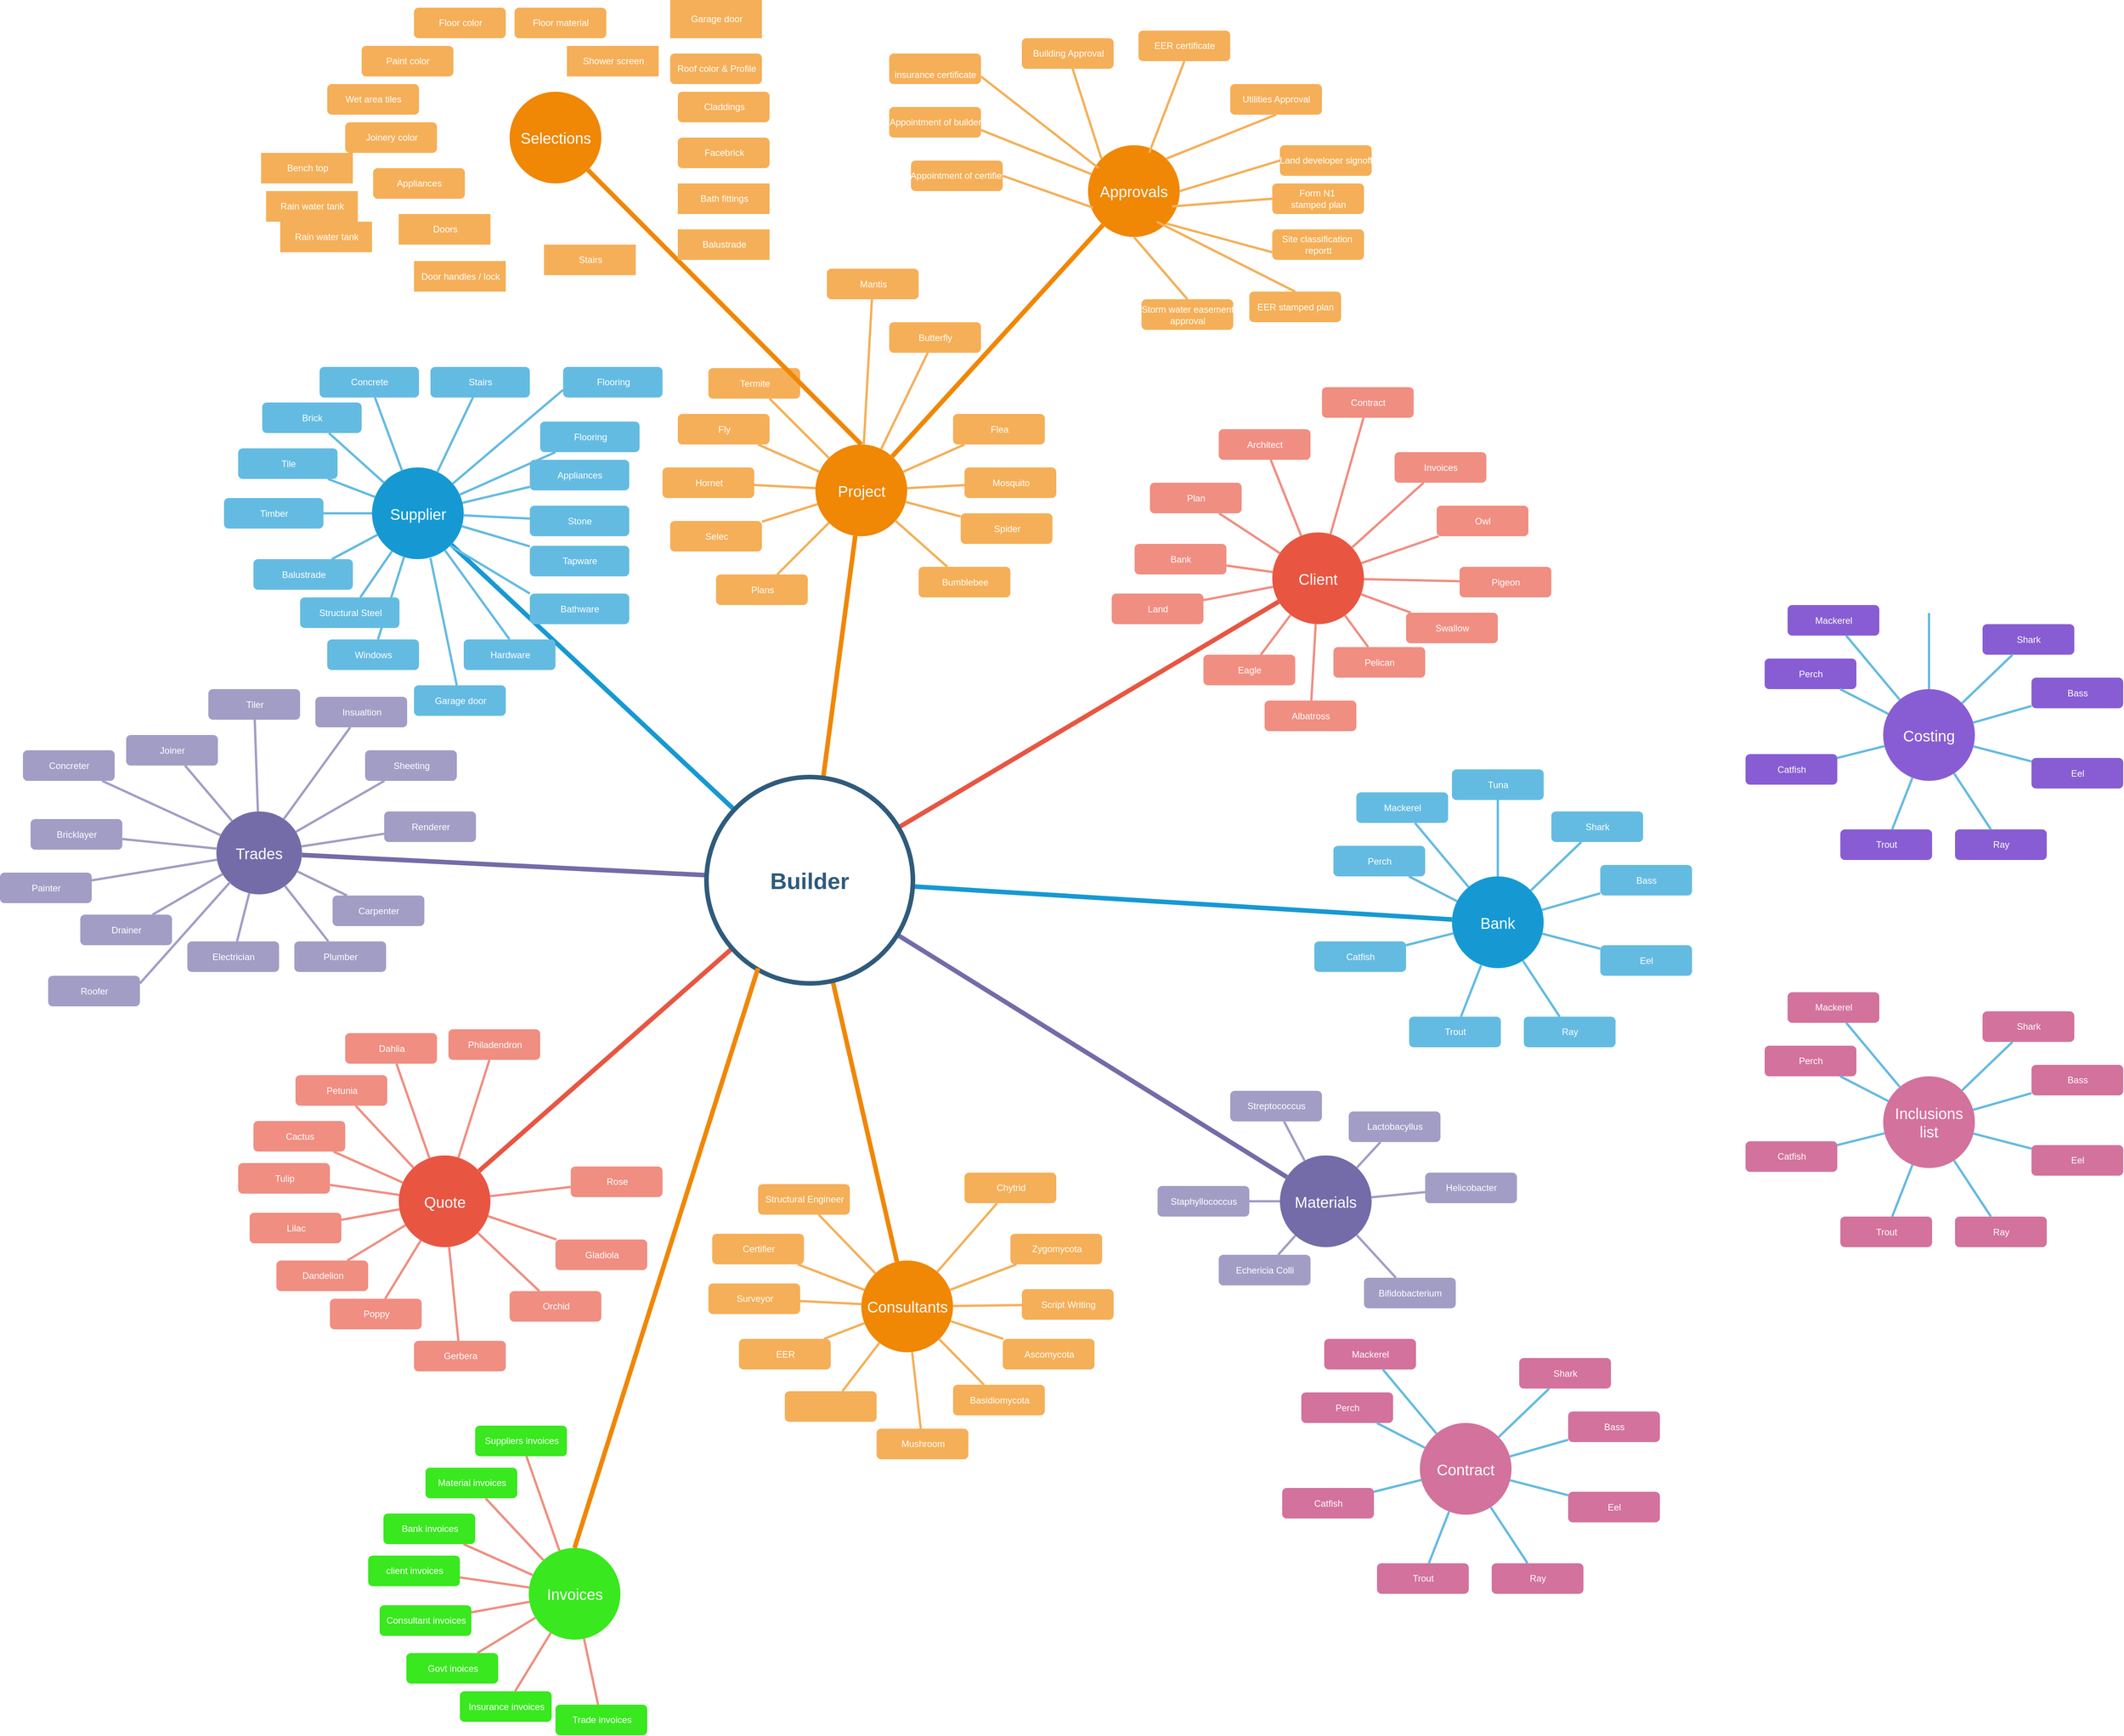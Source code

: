 <mxfile version="24.2.7" type="github">
  <diagram id="6a731a19-8d31-9384-78a2-239565b7b9f0" name="Page-1">
    <mxGraphModel dx="2068" dy="1667" grid="1" gridSize="10" guides="1" tooltips="1" connect="1" arrows="1" fold="1" page="1" pageScale="1" pageWidth="1169" pageHeight="827" background="none" math="0" shadow="0">
      <root>
        <mxCell id="0" />
        <mxCell id="1" parent="0" />
        <mxCell id="1350" value="Supplier" style="ellipse;whiteSpace=wrap;html=1;shadow=0;fontFamily=Helvetica;fontSize=20;fontColor=#FFFFFF;align=center;strokeWidth=3;fillColor=#1699D3;strokeColor=none;" parent="1" vertex="1">
          <mxGeometry x="523.5" y="271.5" width="120" height="120" as="geometry" />
        </mxCell>
        <mxCell id="1351" value="Project" style="ellipse;whiteSpace=wrap;html=1;shadow=0;fontFamily=Helvetica;fontSize=20;fontColor=#FFFFFF;align=center;strokeWidth=3;fillColor=#F08705;strokeColor=none;gradientColor=none;" parent="1" vertex="1">
          <mxGeometry x="1103.5" y="241.5" width="120" height="120" as="geometry" />
        </mxCell>
        <mxCell id="1352" value="Client" style="ellipse;whiteSpace=wrap;html=1;shadow=0;fontFamily=Helvetica;fontSize=20;fontColor=#FFFFFF;align=center;strokeWidth=3;fillColor=#E85642;strokeColor=none;" parent="1" vertex="1">
          <mxGeometry x="1701" y="356.5" width="120" height="120" as="geometry" />
        </mxCell>
        <mxCell id="1353" value="Bank" style="ellipse;whiteSpace=wrap;html=1;shadow=0;fontFamily=Helvetica;fontSize=20;fontColor=#FFFFFF;align=center;strokeWidth=3;fillColor=#1699D3;strokeColor=none;" parent="1" vertex="1">
          <mxGeometry x="1936" y="806.5" width="120" height="120" as="geometry" />
        </mxCell>
        <mxCell id="1354" value="Materials" style="ellipse;whiteSpace=wrap;html=1;shadow=0;fontFamily=Helvetica;fontSize=20;fontColor=#FFFFFF;align=center;strokeWidth=3;fillColor=#736ca8;strokeColor=none;" parent="1" vertex="1">
          <mxGeometry x="1711" y="1171.5" width="120" height="120" as="geometry" />
        </mxCell>
        <mxCell id="1355" value="Consultants" style="ellipse;whiteSpace=wrap;html=1;shadow=0;fontFamily=Helvetica;fontSize=20;fontColor=#FFFFFF;align=center;strokeWidth=3;fillColor=#F08705;strokeColor=none;" parent="1" vertex="1">
          <mxGeometry x="1163.5" y="1309" width="120" height="120" as="geometry" />
        </mxCell>
        <mxCell id="1356" value="Quote" style="ellipse;whiteSpace=wrap;html=1;shadow=0;fontFamily=Helvetica;fontSize=20;fontColor=#FFFFFF;align=center;strokeWidth=3;fillColor=#E85642;strokeColor=none;" parent="1" vertex="1">
          <mxGeometry x="558.5" y="1171.5" width="120" height="120" as="geometry" />
        </mxCell>
        <mxCell id="1357" value="Plans" style="rounded=1;fillColor=#f5af58;strokeColor=none;strokeWidth=3;shadow=0;html=1;fontColor=#FFFFFF;" parent="1" vertex="1">
          <mxGeometry x="973.5" y="411.5" width="120" height="40" as="geometry" />
        </mxCell>
        <mxCell id="1358" value="Structural Steel" style="rounded=1;fillColor=#64BBE2;strokeColor=none;strokeWidth=3;shadow=0;html=1;fontColor=#FFFFFF;" parent="1" vertex="1">
          <mxGeometry x="429.5" y="441.5" width="130" height="40" as="geometry" />
        </mxCell>
        <mxCell id="1359" style="endArrow=none;strokeWidth=6;strokeColor=#1699D3;html=1;" parent="1" source="1515" target="1350" edge="1">
          <mxGeometry relative="1" as="geometry" />
        </mxCell>
        <mxCell id="1360" style="endArrow=none;strokeWidth=6;strokeColor=#f08705;html=1;" parent="1" source="1515" target="1351" edge="1">
          <mxGeometry relative="1" as="geometry" />
        </mxCell>
        <mxCell id="1361" style="endArrow=none;strokeWidth=6;strokeColor=#E85642;html=1;" parent="1" source="1515" target="1352" edge="1">
          <mxGeometry relative="1" as="geometry" />
        </mxCell>
        <mxCell id="1362" style="endArrow=none;strokeWidth=6;strokeColor=#1699D3;html=1;" parent="1" source="1515" target="1353" edge="1">
          <mxGeometry relative="1" as="geometry" />
        </mxCell>
        <mxCell id="1363" style="endArrow=none;strokeWidth=6;strokeColor=#736CA8;html=1;" parent="1" source="1515" target="1516" edge="1">
          <mxGeometry relative="1" as="geometry" />
        </mxCell>
        <mxCell id="1364" style="endArrow=none;strokeWidth=6;strokeColor=#736ca8;html=1;" parent="1" source="1515" target="1354" edge="1">
          <mxGeometry relative="1" as="geometry" />
        </mxCell>
        <mxCell id="1365" value="" style="edgeStyle=none;endArrow=none;strokeWidth=6;strokeColor=#F08705;html=1;" parent="1" source="1515" target="1355" edge="1">
          <mxGeometry x="181" y="226.5" width="100" height="100" as="geometry">
            <mxPoint x="181" y="326.5" as="sourcePoint" />
            <mxPoint x="281" y="226.5" as="targetPoint" />
          </mxGeometry>
        </mxCell>
        <mxCell id="1366" value="" style="edgeStyle=none;endArrow=none;strokeWidth=6;strokeColor=#E85642;html=1;" parent="1" source="1515" target="1356" edge="1">
          <mxGeometry x="181" y="226.5" width="100" height="100" as="geometry">
            <mxPoint x="181" y="326.5" as="sourcePoint" />
            <mxPoint x="281" y="226.5" as="targetPoint" />
          </mxGeometry>
        </mxCell>
        <mxCell id="1367" value="Stone" style="rounded=1;fillColor=#64BBE2;strokeColor=none;strokeWidth=3;shadow=0;html=1;fontColor=#FFFFFF;" parent="1" vertex="1">
          <mxGeometry x="730" y="321.5" width="130" height="40" as="geometry" />
        </mxCell>
        <mxCell id="1368" value="Balustrade" style="rounded=1;fillColor=#64BBE2;strokeColor=none;strokeWidth=3;shadow=0;html=1;fontColor=#FFFFFF;" parent="1" vertex="1">
          <mxGeometry x="368.5" y="391.5" width="130" height="40" as="geometry" />
        </mxCell>
        <mxCell id="1369" value="Timber" style="rounded=1;fillColor=#64BBE2;strokeColor=none;strokeWidth=3;shadow=0;html=1;fontColor=#FFFFFF;" parent="1" vertex="1">
          <mxGeometry x="330" y="311.5" width="130" height="40" as="geometry" />
        </mxCell>
        <mxCell id="1370" value="Tile" style="rounded=1;fillColor=#64BBE2;strokeColor=none;strokeWidth=3;shadow=0;html=1;fontColor=#FFFFFF;" parent="1" vertex="1">
          <mxGeometry x="348.5" y="246.5" width="130" height="40" as="geometry" />
        </mxCell>
        <mxCell id="1371" value="Brick" style="rounded=1;fillColor=#64BBE2;strokeColor=none;strokeWidth=3;shadow=0;html=1;fontColor=#FFFFFF;" parent="1" vertex="1">
          <mxGeometry x="380" y="186.5" width="130" height="40" as="geometry" />
        </mxCell>
        <mxCell id="1372" value="Concrete" style="rounded=1;fillColor=#64BBE2;strokeColor=none;strokeWidth=3;shadow=0;html=1;fontColor=#FFFFFF;" parent="1" vertex="1">
          <mxGeometry x="455" y="140" width="130" height="40" as="geometry" />
        </mxCell>
        <mxCell id="1373" value="Stairs" style="rounded=1;fillColor=#64BBE2;strokeColor=none;strokeWidth=3;shadow=0;html=1;fontColor=#FFFFFF;" parent="1" vertex="1">
          <mxGeometry x="600" y="140" width="130" height="40" as="geometry" />
        </mxCell>
        <mxCell id="1374" value="Flooring" style="rounded=1;fillColor=#64BBE2;strokeColor=none;strokeWidth=3;shadow=0;html=1;fontColor=#FFFFFF;" parent="1" vertex="1">
          <mxGeometry x="743.5" y="211.5" width="130" height="40" as="geometry" />
        </mxCell>
        <mxCell id="1375" value="Appliances" style="rounded=1;fillColor=#64BBE2;strokeColor=none;strokeWidth=3;shadow=0;html=1;fontColor=#FFFFFF;" parent="1" vertex="1">
          <mxGeometry x="730" y="261.5" width="130" height="40" as="geometry" />
        </mxCell>
        <mxCell id="1376" value="Tapware" style="rounded=1;fillColor=#64BBE2;strokeColor=none;strokeWidth=3;shadow=0;html=1;fontColor=#FFFFFF;" parent="1" vertex="1">
          <mxGeometry x="730" y="374" width="130" height="40" as="geometry" />
        </mxCell>
        <mxCell id="1377" value="" style="edgeStyle=none;endArrow=none;strokeWidth=3;strokeColor=#64BBE2;html=1;" parent="1" source="1350" target="1376" edge="1">
          <mxGeometry x="-221.5" y="56.5" width="100" height="100" as="geometry">
            <mxPoint x="-221.5" y="156.5" as="sourcePoint" />
            <mxPoint x="-121.5" y="56.5" as="targetPoint" />
          </mxGeometry>
        </mxCell>
        <mxCell id="1378" value="" style="edgeStyle=none;endArrow=none;strokeWidth=3;strokeColor=#64BBE2;html=1;" parent="1" source="1350" target="1367" edge="1">
          <mxGeometry x="-221.5" y="56.5" width="100" height="100" as="geometry">
            <mxPoint x="-221.5" y="156.5" as="sourcePoint" />
            <mxPoint x="-121.5" y="56.5" as="targetPoint" />
          </mxGeometry>
        </mxCell>
        <mxCell id="1379" value="" style="edgeStyle=none;endArrow=none;strokeWidth=3;strokeColor=#64BBE2;html=1;" parent="1" source="1350" target="1358" edge="1">
          <mxGeometry x="-221.5" y="56.5" width="100" height="100" as="geometry">
            <mxPoint x="-221.5" y="156.5" as="sourcePoint" />
            <mxPoint x="-121.5" y="56.5" as="targetPoint" />
          </mxGeometry>
        </mxCell>
        <mxCell id="1380" value="" style="edgeStyle=none;endArrow=none;strokeWidth=3;strokeColor=#64BBE2;html=1;" parent="1" source="1350" target="1368" edge="1">
          <mxGeometry x="-221.5" y="56.5" width="100" height="100" as="geometry">
            <mxPoint x="-221.5" y="156.5" as="sourcePoint" />
            <mxPoint x="-121.5" y="56.5" as="targetPoint" />
          </mxGeometry>
        </mxCell>
        <mxCell id="1381" value="" style="edgeStyle=none;endArrow=none;strokeWidth=3;strokeColor=#64BBE2;html=1;" parent="1" source="1350" target="1369" edge="1">
          <mxGeometry x="-221.5" y="56.5" width="100" height="100" as="geometry">
            <mxPoint x="-221.5" y="156.5" as="sourcePoint" />
            <mxPoint x="-121.5" y="56.5" as="targetPoint" />
          </mxGeometry>
        </mxCell>
        <mxCell id="1382" value="" style="edgeStyle=none;endArrow=none;strokeWidth=3;strokeColor=#64BBE2;html=1;" parent="1" source="1350" target="1370" edge="1">
          <mxGeometry x="-221.5" y="56.5" width="100" height="100" as="geometry">
            <mxPoint x="-221.5" y="156.5" as="sourcePoint" />
            <mxPoint x="-121.5" y="56.5" as="targetPoint" />
          </mxGeometry>
        </mxCell>
        <mxCell id="1383" value="" style="edgeStyle=none;endArrow=none;strokeWidth=3;strokeColor=#64BBE2;html=1;" parent="1" source="1350" target="1371" edge="1">
          <mxGeometry x="-221.5" y="56.5" width="100" height="100" as="geometry">
            <mxPoint x="-221.5" y="156.5" as="sourcePoint" />
            <mxPoint x="-121.5" y="56.5" as="targetPoint" />
          </mxGeometry>
        </mxCell>
        <mxCell id="1384" value="" style="edgeStyle=none;endArrow=none;strokeWidth=3;strokeColor=#64BBE2;html=1;" parent="1" source="1350" target="1372" edge="1">
          <mxGeometry x="-221.5" y="56.5" width="100" height="100" as="geometry">
            <mxPoint x="-221.5" y="156.5" as="sourcePoint" />
            <mxPoint x="-121.5" y="56.5" as="targetPoint" />
          </mxGeometry>
        </mxCell>
        <mxCell id="1385" value="" style="edgeStyle=none;endArrow=none;strokeWidth=3;strokeColor=#64BBE2;html=1;" parent="1" source="1350" target="1373" edge="1">
          <mxGeometry x="-221.5" y="56.5" width="100" height="100" as="geometry">
            <mxPoint x="-221.5" y="156.5" as="sourcePoint" />
            <mxPoint x="-121.5" y="56.5" as="targetPoint" />
          </mxGeometry>
        </mxCell>
        <mxCell id="1386" value="" style="edgeStyle=none;endArrow=none;strokeWidth=3;strokeColor=#64BBE2;html=1;" parent="1" source="1350" target="1374" edge="1">
          <mxGeometry x="-221.5" y="56.5" width="100" height="100" as="geometry">
            <mxPoint x="-221.5" y="156.5" as="sourcePoint" />
            <mxPoint x="-121.5" y="56.5" as="targetPoint" />
          </mxGeometry>
        </mxCell>
        <mxCell id="1387" value="" style="edgeStyle=none;endArrow=none;strokeWidth=3;strokeColor=#64BBE2;html=1;" parent="1" source="1350" target="1375" edge="1">
          <mxGeometry x="-221.5" y="56.5" width="100" height="100" as="geometry">
            <mxPoint x="-221.5" y="156.5" as="sourcePoint" />
            <mxPoint x="-121.5" y="56.5" as="targetPoint" />
          </mxGeometry>
        </mxCell>
        <mxCell id="1388" value="Selec" style="rounded=1;fillColor=#f5af58;strokeColor=none;strokeWidth=3;shadow=0;html=1;fontColor=#FFFFFF;" parent="1" vertex="1">
          <mxGeometry x="913.5" y="341.5" width="120" height="40" as="geometry" />
        </mxCell>
        <mxCell id="1389" value="Hornet" style="rounded=1;fillColor=#f5af58;strokeColor=none;strokeWidth=3;shadow=0;html=1;fontColor=#FFFFFF;" parent="1" vertex="1">
          <mxGeometry x="903.5" y="271.5" width="120" height="40" as="geometry" />
        </mxCell>
        <mxCell id="1390" value="Fly" style="rounded=1;fillColor=#f5af58;strokeColor=none;strokeWidth=3;shadow=0;html=1;fontColor=#FFFFFF;" parent="1" vertex="1">
          <mxGeometry x="923.5" y="201.5" width="120" height="40" as="geometry" />
        </mxCell>
        <mxCell id="1391" value="Termite" style="rounded=1;fillColor=#f5af58;strokeColor=none;strokeWidth=3;shadow=0;html=1;fontColor=#FFFFFF;" parent="1" vertex="1">
          <mxGeometry x="963.5" y="141.5" width="120" height="40" as="geometry" />
        </mxCell>
        <mxCell id="1392" value="Mantis" style="rounded=1;fillColor=#f5af58;strokeColor=none;strokeWidth=3;shadow=0;html=1;fontColor=#FFFFFF;" parent="1" vertex="1">
          <mxGeometry x="1118.5" y="11.5" width="120" height="40" as="geometry" />
        </mxCell>
        <mxCell id="1394" value="Butterfly" style="rounded=1;fillColor=#f5af58;strokeColor=none;strokeWidth=3;shadow=0;html=1;fontColor=#FFFFFF;" parent="1" vertex="1">
          <mxGeometry x="1200" y="81.5" width="120" height="40" as="geometry" />
        </mxCell>
        <mxCell id="1395" value="Flea" style="rounded=1;fillColor=#f5af58;strokeColor=none;strokeWidth=3;shadow=0;html=1;fontColor=#FFFFFF;" parent="1" vertex="1">
          <mxGeometry x="1283.5" y="201.5" width="120" height="40" as="geometry" />
        </mxCell>
        <mxCell id="1396" value="Mosquito" style="rounded=1;fillColor=#f5af58;strokeColor=none;strokeWidth=3;shadow=0;html=1;fontColor=#FFFFFF;" parent="1" vertex="1">
          <mxGeometry x="1298.5" y="271.5" width="120" height="40" as="geometry" />
        </mxCell>
        <mxCell id="1397" value="Spider" style="rounded=1;fillColor=#f5af58;strokeColor=none;strokeWidth=3;shadow=0;html=1;fontColor=#FFFFFF;" parent="1" vertex="1">
          <mxGeometry x="1293.5" y="331.5" width="120" height="40" as="geometry" />
        </mxCell>
        <mxCell id="1398" value="Bumblebee" style="rounded=1;fillColor=#f5af58;strokeColor=none;strokeWidth=3;shadow=0;html=1;fontColor=#FFFFFF;" parent="1" vertex="1">
          <mxGeometry x="1238.5" y="401.5" width="120" height="40" as="geometry" />
        </mxCell>
        <mxCell id="1399" value="" style="edgeStyle=none;endArrow=none;strokeWidth=3;strokeColor=#F5AF58;html=1;" parent="1" source="1351" target="1357" edge="1">
          <mxGeometry x="3.5" y="21.5" width="100" height="100" as="geometry">
            <mxPoint x="3.5" y="121.5" as="sourcePoint" />
            <mxPoint x="103.5" y="21.5" as="targetPoint" />
          </mxGeometry>
        </mxCell>
        <mxCell id="1400" value="" style="edgeStyle=none;endArrow=none;strokeWidth=3;strokeColor=#F5AF58;html=1;" parent="1" source="1351" target="1388" edge="1">
          <mxGeometry x="3.5" y="21.5" width="100" height="100" as="geometry">
            <mxPoint x="3.5" y="121.5" as="sourcePoint" />
            <mxPoint x="103.5" y="21.5" as="targetPoint" />
          </mxGeometry>
        </mxCell>
        <mxCell id="1401" value="" style="edgeStyle=none;endArrow=none;strokeWidth=3;strokeColor=#F5AF58;html=1;" parent="1" source="1351" target="1389" edge="1">
          <mxGeometry x="3.5" y="21.5" width="100" height="100" as="geometry">
            <mxPoint x="3.5" y="121.5" as="sourcePoint" />
            <mxPoint x="103.5" y="21.5" as="targetPoint" />
          </mxGeometry>
        </mxCell>
        <mxCell id="1402" value="" style="edgeStyle=none;endArrow=none;strokeWidth=3;strokeColor=#F5AF58;html=1;" parent="1" source="1351" target="1390" edge="1">
          <mxGeometry x="3.5" y="21.5" width="100" height="100" as="geometry">
            <mxPoint x="3.5" y="121.5" as="sourcePoint" />
            <mxPoint x="103.5" y="21.5" as="targetPoint" />
          </mxGeometry>
        </mxCell>
        <mxCell id="1403" value="" style="edgeStyle=none;endArrow=none;strokeWidth=3;strokeColor=#F5AF58;html=1;" parent="1" source="1351" target="1391" edge="1">
          <mxGeometry x="3.5" y="21.5" width="100" height="100" as="geometry">
            <mxPoint x="3.5" y="121.5" as="sourcePoint" />
            <mxPoint x="103.5" y="21.5" as="targetPoint" />
          </mxGeometry>
        </mxCell>
        <mxCell id="1404" value="" style="edgeStyle=none;endArrow=none;strokeWidth=3;strokeColor=#F5AF58;html=1;" parent="1" source="1351" target="1392" edge="1">
          <mxGeometry x="3.5" y="21.5" width="100" height="100" as="geometry">
            <mxPoint x="3.5" y="121.5" as="sourcePoint" />
            <mxPoint x="103.5" y="21.5" as="targetPoint" />
          </mxGeometry>
        </mxCell>
        <mxCell id="1406" value="" style="edgeStyle=none;endArrow=none;strokeWidth=3;strokeColor=#F5AF58;html=1;" parent="1" source="1351" target="1394" edge="1">
          <mxGeometry x="3.5" y="21.5" width="100" height="100" as="geometry">
            <mxPoint x="3.5" y="121.5" as="sourcePoint" />
            <mxPoint x="103.5" y="21.5" as="targetPoint" />
          </mxGeometry>
        </mxCell>
        <mxCell id="1407" value="" style="edgeStyle=none;endArrow=none;strokeWidth=3;strokeColor=#F5AF58;html=1;" parent="1" source="1351" target="1395" edge="1">
          <mxGeometry x="3.5" y="21.5" width="100" height="100" as="geometry">
            <mxPoint x="3.5" y="121.5" as="sourcePoint" />
            <mxPoint x="103.5" y="21.5" as="targetPoint" />
          </mxGeometry>
        </mxCell>
        <mxCell id="1408" value="" style="edgeStyle=none;endArrow=none;strokeWidth=3;strokeColor=#F5AF58;html=1;" parent="1" source="1351" target="1396" edge="1">
          <mxGeometry x="3.5" y="21.5" width="100" height="100" as="geometry">
            <mxPoint x="3.5" y="121.5" as="sourcePoint" />
            <mxPoint x="103.5" y="21.5" as="targetPoint" />
          </mxGeometry>
        </mxCell>
        <mxCell id="1409" value="" style="edgeStyle=none;endArrow=none;strokeWidth=3;strokeColor=#F5AF58;html=1;" parent="1" source="1351" target="1397" edge="1">
          <mxGeometry x="3.5" y="21.5" width="100" height="100" as="geometry">
            <mxPoint x="3.5" y="121.5" as="sourcePoint" />
            <mxPoint x="103.5" y="21.5" as="targetPoint" />
          </mxGeometry>
        </mxCell>
        <mxCell id="1410" value="" style="edgeStyle=none;endArrow=none;strokeWidth=3;strokeColor=#F5AF58;html=1;" parent="1" source="1351" target="1398" edge="1">
          <mxGeometry x="3.5" y="21.5" width="100" height="100" as="geometry">
            <mxPoint x="3.5" y="121.5" as="sourcePoint" />
            <mxPoint x="103.5" y="21.5" as="targetPoint" />
          </mxGeometry>
        </mxCell>
        <mxCell id="1411" value="Eagle" style="rounded=1;fillColor=#f08e81;strokeColor=none;strokeWidth=3;shadow=0;html=1;fontColor=#FFFFFF;" parent="1" vertex="1">
          <mxGeometry x="1611" y="516.5" width="120" height="40" as="geometry" />
        </mxCell>
        <mxCell id="1412" value="Pigeon" style="rounded=1;fillColor=#f08e81;strokeColor=none;strokeWidth=3;shadow=0;html=1;fontColor=#FFFFFF;" parent="1" vertex="1">
          <mxGeometry x="1946" y="401.5" width="120" height="40" as="geometry" />
        </mxCell>
        <mxCell id="1413" value="Land" style="rounded=1;fillColor=#f08e81;strokeColor=none;strokeWidth=3;shadow=0;html=1;fontColor=#FFFFFF;" parent="1" vertex="1">
          <mxGeometry x="1491" y="436.5" width="120" height="40" as="geometry" />
        </mxCell>
        <mxCell id="1414" value="Bank" style="rounded=1;fillColor=#f08e81;strokeColor=none;strokeWidth=3;shadow=0;html=1;fontColor=#FFFFFF;" parent="1" vertex="1">
          <mxGeometry x="1521" y="371.5" width="120" height="40" as="geometry" />
        </mxCell>
        <mxCell id="1415" value="Plan" style="rounded=1;fillColor=#f08e81;strokeColor=none;strokeWidth=3;shadow=0;html=1;fontColor=#FFFFFF;" parent="1" vertex="1">
          <mxGeometry x="1541" y="291.5" width="120" height="40" as="geometry" />
        </mxCell>
        <mxCell id="1416" value="Architect" style="rounded=1;fillColor=#f08e81;strokeColor=none;strokeWidth=3;shadow=0;html=1;fontColor=#FFFFFF;" parent="1" vertex="1">
          <mxGeometry x="1631" y="221.5" width="120" height="40" as="geometry" />
        </mxCell>
        <mxCell id="1417" value="Contract" style="rounded=1;fillColor=#f08e81;strokeColor=none;strokeWidth=3;shadow=0;html=1;fontColor=#FFFFFF;" parent="1" vertex="1">
          <mxGeometry x="1766" y="166.5" width="120" height="40" as="geometry" />
        </mxCell>
        <mxCell id="1418" value="Invoices" style="rounded=1;fillColor=#f08e81;strokeColor=none;strokeWidth=3;shadow=0;html=1;fontColor=#FFFFFF;" parent="1" vertex="1">
          <mxGeometry x="1861" y="251.5" width="120" height="40" as="geometry" />
        </mxCell>
        <mxCell id="1419" value="Owl" style="rounded=1;fillColor=#f08e81;strokeColor=none;strokeWidth=3;shadow=0;html=1;fontColor=#FFFFFF;" parent="1" vertex="1">
          <mxGeometry x="1916" y="321.5" width="120" height="40" as="geometry" />
        </mxCell>
        <mxCell id="1420" value="Albatross" style="rounded=1;fillColor=#f08e81;strokeColor=none;strokeWidth=3;shadow=0;html=1;fontColor=#FFFFFF;" parent="1" vertex="1">
          <mxGeometry x="1691" y="576.5" width="120" height="40" as="geometry" />
        </mxCell>
        <mxCell id="1421" value="Pelican" style="rounded=1;fillColor=#f08e81;strokeColor=none;strokeWidth=3;shadow=0;html=1;fontColor=#FFFFFF;" parent="1" vertex="1">
          <mxGeometry x="1781" y="506.5" width="120" height="40" as="geometry" />
        </mxCell>
        <mxCell id="1422" value="Swallow" style="rounded=1;fillColor=#f08e81;strokeColor=none;strokeWidth=3;shadow=0;html=1;fontColor=#FFFFFF;" parent="1" vertex="1">
          <mxGeometry x="1876" y="461.5" width="120" height="40" as="geometry" />
        </mxCell>
        <mxCell id="1423" value="" style="edgeStyle=none;endArrow=none;strokeWidth=3;strokeColor=#F08E81;html=1;" parent="1" source="1352" target="1411" edge="1">
          <mxGeometry x="31" y="106.5" width="100" height="100" as="geometry">
            <mxPoint x="31" y="206.5" as="sourcePoint" />
            <mxPoint x="131" y="106.5" as="targetPoint" />
          </mxGeometry>
        </mxCell>
        <mxCell id="1424" value="" style="edgeStyle=none;endArrow=none;strokeWidth=3;strokeColor=#F08E81;html=1;" parent="1" source="1352" target="1413" edge="1">
          <mxGeometry x="31" y="106.5" width="100" height="100" as="geometry">
            <mxPoint x="31" y="206.5" as="sourcePoint" />
            <mxPoint x="131" y="106.5" as="targetPoint" />
          </mxGeometry>
        </mxCell>
        <mxCell id="1425" value="" style="edgeStyle=none;endArrow=none;strokeWidth=3;strokeColor=#F08E81;html=1;" parent="1" source="1352" target="1414" edge="1">
          <mxGeometry x="31" y="106.5" width="100" height="100" as="geometry">
            <mxPoint x="31" y="206.5" as="sourcePoint" />
            <mxPoint x="131" y="106.5" as="targetPoint" />
          </mxGeometry>
        </mxCell>
        <mxCell id="1426" value="" style="edgeStyle=none;endArrow=none;strokeWidth=3;strokeColor=#F08E81;html=1;" parent="1" source="1352" target="1415" edge="1">
          <mxGeometry x="31" y="106.5" width="100" height="100" as="geometry">
            <mxPoint x="31" y="206.5" as="sourcePoint" />
            <mxPoint x="131" y="106.5" as="targetPoint" />
          </mxGeometry>
        </mxCell>
        <mxCell id="1427" value="" style="edgeStyle=none;endArrow=none;strokeWidth=3;strokeColor=#F08E81;html=1;" parent="1" source="1352" target="1416" edge="1">
          <mxGeometry x="31" y="106.5" width="100" height="100" as="geometry">
            <mxPoint x="31" y="206.5" as="sourcePoint" />
            <mxPoint x="131" y="106.5" as="targetPoint" />
          </mxGeometry>
        </mxCell>
        <mxCell id="1428" value="" style="edgeStyle=none;endArrow=none;strokeWidth=3;strokeColor=#F08E81;html=1;" parent="1" source="1352" target="1417" edge="1">
          <mxGeometry x="31" y="106.5" width="100" height="100" as="geometry">
            <mxPoint x="31" y="206.5" as="sourcePoint" />
            <mxPoint x="131" y="106.5" as="targetPoint" />
          </mxGeometry>
        </mxCell>
        <mxCell id="1429" value="" style="edgeStyle=none;endArrow=none;strokeWidth=3;strokeColor=#F08E81;html=1;" parent="1" source="1352" target="1418" edge="1">
          <mxGeometry x="31" y="106.5" width="100" height="100" as="geometry">
            <mxPoint x="31" y="206.5" as="sourcePoint" />
            <mxPoint x="131" y="106.5" as="targetPoint" />
          </mxGeometry>
        </mxCell>
        <mxCell id="1430" value="" style="edgeStyle=none;endArrow=none;strokeWidth=3;strokeColor=#F08E81;html=1;" parent="1" source="1352" target="1419" edge="1">
          <mxGeometry x="31" y="106.5" width="100" height="100" as="geometry">
            <mxPoint x="31" y="206.5" as="sourcePoint" />
            <mxPoint x="131" y="106.5" as="targetPoint" />
          </mxGeometry>
        </mxCell>
        <mxCell id="1431" value="" style="edgeStyle=none;endArrow=none;strokeWidth=3;strokeColor=#F08E81;html=1;" parent="1" source="1352" target="1412" edge="1">
          <mxGeometry x="31" y="106.5" width="100" height="100" as="geometry">
            <mxPoint x="31" y="206.5" as="sourcePoint" />
            <mxPoint x="131" y="106.5" as="targetPoint" />
          </mxGeometry>
        </mxCell>
        <mxCell id="1432" value="" style="edgeStyle=none;endArrow=none;strokeWidth=3;strokeColor=#F08E81;html=1;" parent="1" source="1352" target="1422" edge="1">
          <mxGeometry x="31" y="106.5" width="100" height="100" as="geometry">
            <mxPoint x="31" y="206.5" as="sourcePoint" />
            <mxPoint x="131" y="106.5" as="targetPoint" />
          </mxGeometry>
        </mxCell>
        <mxCell id="1433" value="" style="edgeStyle=none;endArrow=none;strokeWidth=3;strokeColor=#F08E81;html=1;" parent="1" source="1352" target="1421" edge="1">
          <mxGeometry x="31" y="106.5" width="100" height="100" as="geometry">
            <mxPoint x="31" y="206.5" as="sourcePoint" />
            <mxPoint x="131" y="106.5" as="targetPoint" />
          </mxGeometry>
        </mxCell>
        <mxCell id="1434" value="" style="edgeStyle=none;endArrow=none;strokeWidth=3;strokeColor=#F08E81;html=1;" parent="1" source="1352" target="1420" edge="1">
          <mxGeometry x="31" y="106.5" width="100" height="100" as="geometry">
            <mxPoint x="31" y="206.5" as="sourcePoint" />
            <mxPoint x="131" y="106.5" as="targetPoint" />
          </mxGeometry>
        </mxCell>
        <mxCell id="1435" value="Perch" style="rounded=1;fillColor=#64BBE2;strokeColor=none;strokeWidth=3;shadow=0;html=1;fontColor=#FFFFFF;" parent="1" vertex="1">
          <mxGeometry x="1781" y="766.5" width="120" height="40" as="geometry" />
        </mxCell>
        <mxCell id="1436" value="Mackerel" style="rounded=1;fillColor=#64BBE2;strokeColor=none;strokeWidth=3;shadow=0;html=1;fontColor=#FFFFFF;" parent="1" vertex="1">
          <mxGeometry x="1811" y="696.5" width="120" height="40" as="geometry" />
        </mxCell>
        <mxCell id="1437" value="Tuna" style="rounded=1;fillColor=#64BBE2;strokeColor=none;strokeWidth=3;shadow=0;html=1;fontColor=#FFFFFF;" parent="1" vertex="1">
          <mxGeometry x="1936" y="666.5" width="120" height="40" as="geometry" />
        </mxCell>
        <mxCell id="1438" value="Shark" style="rounded=1;fillColor=#64BBE2;strokeColor=none;strokeWidth=3;shadow=0;html=1;fontColor=#FFFFFF;" parent="1" vertex="1">
          <mxGeometry x="2066" y="721.5" width="120" height="40" as="geometry" />
        </mxCell>
        <mxCell id="1439" value="Windows" style="rounded=1;fillColor=#64BBE2;strokeColor=none;strokeWidth=3;shadow=0;html=1;fontColor=#FFFFFF;" parent="1" vertex="1">
          <mxGeometry x="465" y="496.5" width="120" height="40" as="geometry" />
        </mxCell>
        <mxCell id="1440" value="Bass" style="rounded=1;fillColor=#64BBE2;strokeColor=none;strokeWidth=3;shadow=0;html=1;fontColor=#FFFFFF;" parent="1" vertex="1">
          <mxGeometry x="2130" y="791.5" width="120" height="40" as="geometry" />
        </mxCell>
        <mxCell id="1441" value="Eel" style="rounded=1;fillColor=#64BBE2;strokeColor=none;strokeWidth=3;shadow=0;html=1;fontColor=#FFFFFF;" parent="1" vertex="1">
          <mxGeometry x="2130" y="896.5" width="120" height="40" as="geometry" />
        </mxCell>
        <mxCell id="1443" value="Ray" style="rounded=1;fillColor=#64BBE2;strokeColor=none;strokeWidth=3;shadow=0;html=1;fontColor=#FFFFFF;" parent="1" vertex="1">
          <mxGeometry x="2030" y="990" width="120" height="40" as="geometry" />
        </mxCell>
        <mxCell id="1444" value="Trout" style="rounded=1;fillColor=#64BBE2;strokeColor=none;strokeWidth=3;shadow=0;html=1;fontColor=#FFFFFF;" parent="1" vertex="1">
          <mxGeometry x="1880" y="990" width="120" height="40" as="geometry" />
        </mxCell>
        <mxCell id="1445" value="Catfish" style="rounded=1;fillColor=#64BBE2;strokeColor=none;strokeWidth=3;shadow=0;html=1;fontColor=#FFFFFF;" parent="1" vertex="1">
          <mxGeometry x="1756" y="891.5" width="120" height="40" as="geometry" />
        </mxCell>
        <mxCell id="1446" value="" style="edgeStyle=none;endArrow=none;strokeWidth=3;strokeColor=#64BBE2;html=1;" parent="1" source="1353" target="1435" edge="1">
          <mxGeometry x="-24" y="196.5" width="100" height="100" as="geometry">
            <mxPoint x="-24" y="296.5" as="sourcePoint" />
            <mxPoint x="76" y="196.5" as="targetPoint" />
          </mxGeometry>
        </mxCell>
        <mxCell id="1447" value="" style="edgeStyle=none;endArrow=none;strokeWidth=3;strokeColor=#64BBE2;html=1;" parent="1" source="1353" target="1436" edge="1">
          <mxGeometry x="-24" y="196.5" width="100" height="100" as="geometry">
            <mxPoint x="-24" y="296.5" as="sourcePoint" />
            <mxPoint x="76" y="196.5" as="targetPoint" />
          </mxGeometry>
        </mxCell>
        <mxCell id="1448" value="" style="edgeStyle=none;endArrow=none;strokeWidth=3;strokeColor=#64BBE2;html=1;" parent="1" source="1353" target="1437" edge="1">
          <mxGeometry x="-24" y="196.5" width="100" height="100" as="geometry">
            <mxPoint x="-24" y="296.5" as="sourcePoint" />
            <mxPoint x="76" y="196.5" as="targetPoint" />
          </mxGeometry>
        </mxCell>
        <mxCell id="1449" value="" style="edgeStyle=none;endArrow=none;strokeWidth=3;strokeColor=#64BBE2;html=1;" parent="1" source="1353" target="1438" edge="1">
          <mxGeometry x="-24" y="196.5" width="100" height="100" as="geometry">
            <mxPoint x="-24" y="296.5" as="sourcePoint" />
            <mxPoint x="76" y="196.5" as="targetPoint" />
          </mxGeometry>
        </mxCell>
        <mxCell id="1451" value="" style="edgeStyle=none;endArrow=none;strokeWidth=3;strokeColor=#64BBE2;html=1;" parent="1" source="1353" target="1440" edge="1">
          <mxGeometry x="-24" y="196.5" width="100" height="100" as="geometry">
            <mxPoint x="-24" y="296.5" as="sourcePoint" />
            <mxPoint x="76" y="196.5" as="targetPoint" />
          </mxGeometry>
        </mxCell>
        <mxCell id="1453" value="" style="edgeStyle=none;endArrow=none;strokeWidth=3;strokeColor=#64BBE2;html=1;" parent="1" source="1353" target="1441" edge="1">
          <mxGeometry x="-24" y="196.5" width="100" height="100" as="geometry">
            <mxPoint x="-24" y="296.5" as="sourcePoint" />
            <mxPoint x="76" y="196.5" as="targetPoint" />
          </mxGeometry>
        </mxCell>
        <mxCell id="1454" value="" style="edgeStyle=none;endArrow=none;strokeWidth=3;strokeColor=#64BBE2;html=1;" parent="1" source="1353" target="1443" edge="1">
          <mxGeometry x="-24" y="196.5" width="100" height="100" as="geometry">
            <mxPoint x="-24" y="296.5" as="sourcePoint" />
            <mxPoint x="76" y="196.5" as="targetPoint" />
          </mxGeometry>
        </mxCell>
        <mxCell id="1455" value="" style="edgeStyle=none;endArrow=none;strokeWidth=3;strokeColor=#64BBE2;html=1;" parent="1" source="1353" target="1444" edge="1">
          <mxGeometry x="-24" y="196.5" width="100" height="100" as="geometry">
            <mxPoint x="-24" y="296.5" as="sourcePoint" />
            <mxPoint x="76" y="196.5" as="targetPoint" />
          </mxGeometry>
        </mxCell>
        <mxCell id="1456" value="" style="edgeStyle=none;endArrow=none;strokeWidth=3;strokeColor=#64BBE2;html=1;" parent="1" source="1353" target="1445" edge="1">
          <mxGeometry x="-24" y="196.5" width="100" height="100" as="geometry">
            <mxPoint x="-24" y="296.5" as="sourcePoint" />
            <mxPoint x="76" y="196.5" as="targetPoint" />
          </mxGeometry>
        </mxCell>
        <mxCell id="1457" value="Streptococcus" style="rounded=1;fillColor=#a29dc5;strokeColor=none;strokeWidth=3;shadow=0;html=1;fontColor=#FFFFFF;" parent="1" vertex="1">
          <mxGeometry x="1646" y="1087" width="120" height="40" as="geometry" />
        </mxCell>
        <mxCell id="1458" value="Echericia Colli" style="rounded=1;fillColor=#a29dc5;strokeColor=none;strokeWidth=3;shadow=0;html=1;fontColor=#FFFFFF;" parent="1" vertex="1">
          <mxGeometry x="1631" y="1301.5" width="120" height="40" as="geometry" />
        </mxCell>
        <mxCell id="1459" value="Lactobacyllus" style="rounded=1;fillColor=#a29dc5;strokeColor=none;strokeWidth=3;shadow=0;html=1;fontColor=#FFFFFF;" parent="1" vertex="1">
          <mxGeometry x="1801" y="1114" width="120" height="40" as="geometry" />
        </mxCell>
        <mxCell id="1460" value="Helicobacter" style="rounded=1;fillColor=#a29dc5;strokeColor=none;strokeWidth=3;shadow=0;html=1;fontColor=#FFFFFF;" parent="1" vertex="1">
          <mxGeometry x="1901" y="1194" width="120" height="40" as="geometry" />
        </mxCell>
        <mxCell id="1461" value="Bifidobacterium" style="rounded=1;fillColor=#a29dc5;strokeColor=none;strokeWidth=3;shadow=0;html=1;fontColor=#FFFFFF;" parent="1" vertex="1">
          <mxGeometry x="1821" y="1331.5" width="120" height="40" as="geometry" />
        </mxCell>
        <mxCell id="1462" value="Staphyllococcus" style="rounded=1;fillColor=#a29dc5;strokeColor=none;strokeWidth=3;shadow=0;html=1;fontColor=#FFFFFF;" parent="1" vertex="1">
          <mxGeometry x="1551" y="1211.5" width="120" height="40" as="geometry" />
        </mxCell>
        <mxCell id="1463" value="" style="edgeStyle=none;endArrow=none;strokeWidth=3;strokeColor=#A29DC5;html=1;" parent="1" source="1354" target="1460" edge="1">
          <mxGeometry x="251" y="-103.5" width="100" height="100" as="geometry">
            <mxPoint x="251" y="-3.5" as="sourcePoint" />
            <mxPoint x="351" y="-103.5" as="targetPoint" />
          </mxGeometry>
        </mxCell>
        <mxCell id="1464" value="" style="edgeStyle=none;endArrow=none;strokeWidth=3;strokeColor=#A29DC5;html=1;" parent="1" source="1354" target="1461" edge="1">
          <mxGeometry x="251" y="-103.5" width="100" height="100" as="geometry">
            <mxPoint x="251" y="-3.5" as="sourcePoint" />
            <mxPoint x="351" y="-103.5" as="targetPoint" />
          </mxGeometry>
        </mxCell>
        <mxCell id="1465" value="" style="edgeStyle=none;endArrow=none;strokeWidth=3;strokeColor=#A29DC5;html=1;" parent="1" source="1354" target="1458" edge="1">
          <mxGeometry x="251" y="-103.5" width="100" height="100" as="geometry">
            <mxPoint x="251" y="-3.5" as="sourcePoint" />
            <mxPoint x="351" y="-103.5" as="targetPoint" />
          </mxGeometry>
        </mxCell>
        <mxCell id="1466" value="" style="edgeStyle=none;endArrow=none;strokeWidth=3;strokeColor=#A29DC5;html=1;" parent="1" source="1354" target="1462" edge="1">
          <mxGeometry x="251" y="-103.5" width="100" height="100" as="geometry">
            <mxPoint x="251" y="-3.5" as="sourcePoint" />
            <mxPoint x="351" y="-103.5" as="targetPoint" />
          </mxGeometry>
        </mxCell>
        <mxCell id="1467" value="" style="edgeStyle=none;endArrow=none;strokeWidth=3;strokeColor=#A29DC5;html=1;" parent="1" source="1354" target="1457" edge="1">
          <mxGeometry x="251" y="-103.5" width="100" height="100" as="geometry">
            <mxPoint x="251" y="-3.5" as="sourcePoint" />
            <mxPoint x="351" y="-103.5" as="targetPoint" />
          </mxGeometry>
        </mxCell>
        <mxCell id="1468" value="Zygomycota" style="rounded=1;fillColor=#f5af58;strokeColor=none;strokeWidth=3;shadow=0;html=1;fontColor=#FFFFFF;" parent="1" vertex="1">
          <mxGeometry x="1358.5" y="1274" width="120" height="40" as="geometry" />
        </mxCell>
        <mxCell id="1469" value="Script Writing" style="rounded=1;fillColor=#f5af58;strokeColor=none;strokeWidth=3;shadow=0;html=1;fontColor=#FFFFFF;" parent="1" vertex="1">
          <mxGeometry x="1373.5" y="1346.5" width="120" height="40" as="geometry" />
        </mxCell>
        <mxCell id="1470" value="Ascomycota" style="rounded=1;fillColor=#f5af58;strokeColor=none;strokeWidth=3;shadow=0;html=1;fontColor=#FFFFFF;" parent="1" vertex="1">
          <mxGeometry x="1348.5" y="1411.5" width="120" height="40" as="geometry" />
        </mxCell>
        <mxCell id="1471" value="Basidiomycota" style="rounded=1;fillColor=#f5af58;strokeColor=none;strokeWidth=3;shadow=0;html=1;fontColor=#FFFFFF;" parent="1" vertex="1">
          <mxGeometry x="1283.5" y="1471.5" width="120" height="40" as="geometry" />
        </mxCell>
        <mxCell id="1472" value="Mushroom" style="rounded=1;fillColor=#f5af58;strokeColor=none;strokeWidth=3;shadow=0;html=1;fontColor=#FFFFFF;" parent="1" vertex="1">
          <mxGeometry x="1183.5" y="1529" width="120" height="40" as="geometry" />
        </mxCell>
        <mxCell id="1473" value="" style="rounded=1;fillColor=#f5af58;strokeColor=none;strokeWidth=3;shadow=0;html=1;fontColor=#FFFFFF;" parent="1" vertex="1">
          <mxGeometry x="1063.5" y="1480" width="120" height="40" as="geometry" />
        </mxCell>
        <mxCell id="1474" value="EER" style="rounded=1;fillColor=#f5af58;strokeColor=none;strokeWidth=3;shadow=0;html=1;fontColor=#FFFFFF;" parent="1" vertex="1">
          <mxGeometry x="1003.5" y="1411.5" width="120" height="40" as="geometry" />
        </mxCell>
        <mxCell id="1475" value="Surveyor" style="rounded=1;fillColor=#f5af58;strokeColor=none;strokeWidth=3;shadow=0;html=1;fontColor=#FFFFFF;" parent="1" vertex="1">
          <mxGeometry x="963.5" y="1339" width="120" height="40" as="geometry" />
        </mxCell>
        <mxCell id="1476" value="Certifier" style="rounded=1;fillColor=#f5af58;strokeColor=none;strokeWidth=3;shadow=0;html=1;fontColor=#FFFFFF;" parent="1" vertex="1">
          <mxGeometry x="968.5" y="1274" width="120" height="40" as="geometry" />
        </mxCell>
        <mxCell id="1477" value="Structural Engineer" style="rounded=1;fillColor=#f5af58;strokeColor=none;strokeWidth=3;shadow=0;html=1;fontColor=#FFFFFF;" parent="1" vertex="1">
          <mxGeometry x="1028.5" y="1209" width="120" height="40" as="geometry" />
        </mxCell>
        <mxCell id="1478" value="Chytrid" style="rounded=1;fillColor=#f5af58;strokeColor=none;strokeWidth=3;shadow=0;html=1;fontColor=#FFFFFF;" parent="1" vertex="1">
          <mxGeometry x="1298.5" y="1194" width="120" height="40" as="geometry" />
        </mxCell>
        <mxCell id="1479" value="" style="edgeStyle=none;endArrow=none;strokeWidth=3;strokeColor=#F5AF58;html=1;" parent="1" source="1355" target="1478" edge="1">
          <mxGeometry x="243.5" y="39" width="100" height="100" as="geometry">
            <mxPoint x="243.5" y="139" as="sourcePoint" />
            <mxPoint x="343.5" y="39" as="targetPoint" />
          </mxGeometry>
        </mxCell>
        <mxCell id="1480" value="" style="edgeStyle=none;endArrow=none;strokeWidth=3;strokeColor=#F5AF58;html=1;" parent="1" source="1355" target="1468" edge="1">
          <mxGeometry x="243.5" y="39" width="100" height="100" as="geometry">
            <mxPoint x="243.5" y="139" as="sourcePoint" />
            <mxPoint x="343.5" y="39" as="targetPoint" />
          </mxGeometry>
        </mxCell>
        <mxCell id="1481" value="" style="edgeStyle=none;endArrow=none;strokeWidth=3;strokeColor=#F5AF58;html=1;" parent="1" source="1355" target="1469" edge="1">
          <mxGeometry x="243.5" y="39" width="100" height="100" as="geometry">
            <mxPoint x="243.5" y="139" as="sourcePoint" />
            <mxPoint x="343.5" y="39" as="targetPoint" />
          </mxGeometry>
        </mxCell>
        <mxCell id="1482" value="" style="edgeStyle=none;endArrow=none;strokeWidth=3;strokeColor=#F5AF58;html=1;" parent="1" source="1355" target="1470" edge="1">
          <mxGeometry x="243.5" y="39" width="100" height="100" as="geometry">
            <mxPoint x="243.5" y="139" as="sourcePoint" />
            <mxPoint x="343.5" y="39" as="targetPoint" />
          </mxGeometry>
        </mxCell>
        <mxCell id="1483" value="" style="edgeStyle=none;endArrow=none;strokeWidth=3;strokeColor=#F5AF58;html=1;" parent="1" source="1355" target="1471" edge="1">
          <mxGeometry x="243.5" y="39" width="100" height="100" as="geometry">
            <mxPoint x="243.5" y="139" as="sourcePoint" />
            <mxPoint x="343.5" y="39" as="targetPoint" />
          </mxGeometry>
        </mxCell>
        <mxCell id="1484" value="" style="edgeStyle=none;endArrow=none;strokeWidth=3;strokeColor=#F5AF58;html=1;" parent="1" source="1355" target="1472" edge="1">
          <mxGeometry x="243.5" y="39" width="100" height="100" as="geometry">
            <mxPoint x="243.5" y="139" as="sourcePoint" />
            <mxPoint x="343.5" y="39" as="targetPoint" />
          </mxGeometry>
        </mxCell>
        <mxCell id="1485" value="" style="edgeStyle=none;endArrow=none;strokeWidth=3;strokeColor=#F5AF58;html=1;" parent="1" source="1355" target="1473" edge="1">
          <mxGeometry x="243.5" y="39" width="100" height="100" as="geometry">
            <mxPoint x="243.5" y="139" as="sourcePoint" />
            <mxPoint x="343.5" y="39" as="targetPoint" />
          </mxGeometry>
        </mxCell>
        <mxCell id="1486" value="" style="edgeStyle=none;endArrow=none;strokeWidth=3;strokeColor=#F5AF58;html=1;" parent="1" source="1355" target="1474" edge="1">
          <mxGeometry x="243.5" y="39" width="100" height="100" as="geometry">
            <mxPoint x="243.5" y="139" as="sourcePoint" />
            <mxPoint x="343.5" y="39" as="targetPoint" />
          </mxGeometry>
        </mxCell>
        <mxCell id="1487" value="" style="edgeStyle=none;endArrow=none;strokeWidth=3;strokeColor=#F5AF58;html=1;" parent="1" source="1355" target="1475" edge="1">
          <mxGeometry x="243.5" y="39" width="100" height="100" as="geometry">
            <mxPoint x="243.5" y="139" as="sourcePoint" />
            <mxPoint x="343.5" y="39" as="targetPoint" />
          </mxGeometry>
        </mxCell>
        <mxCell id="1488" value="" style="edgeStyle=none;endArrow=none;strokeWidth=3;strokeColor=#F5AF58;html=1;" parent="1" source="1355" target="1476" edge="1">
          <mxGeometry x="243.5" y="39" width="100" height="100" as="geometry">
            <mxPoint x="243.5" y="139" as="sourcePoint" />
            <mxPoint x="343.5" y="39" as="targetPoint" />
          </mxGeometry>
        </mxCell>
        <mxCell id="1489" value="" style="edgeStyle=none;endArrow=none;strokeWidth=3;strokeColor=#F5AF58;html=1;" parent="1" source="1355" target="1477" edge="1">
          <mxGeometry x="243.5" y="39" width="100" height="100" as="geometry">
            <mxPoint x="243.5" y="139" as="sourcePoint" />
            <mxPoint x="343.5" y="39" as="targetPoint" />
          </mxGeometry>
        </mxCell>
        <mxCell id="1490" value="Philadendron" style="rounded=1;fillColor=#f08e81;strokeColor=none;strokeWidth=3;shadow=0;html=1;fontColor=#FFFFFF;" parent="1" vertex="1">
          <mxGeometry x="623.5" y="1006.5" width="120" height="40" as="geometry" />
        </mxCell>
        <mxCell id="1491" value="Dahlia" style="rounded=1;fillColor=#f08e81;strokeColor=none;strokeWidth=3;shadow=0;html=1;fontColor=#FFFFFF;" parent="1" vertex="1">
          <mxGeometry x="488.5" y="1011.5" width="120" height="40" as="geometry" />
        </mxCell>
        <mxCell id="1492" value="Petunia" style="rounded=1;fillColor=#f08e81;strokeColor=none;strokeWidth=3;shadow=0;html=1;fontColor=#FFFFFF;" parent="1" vertex="1">
          <mxGeometry x="423.5" y="1066.5" width="120" height="40" as="geometry" />
        </mxCell>
        <mxCell id="1493" value="Cactus" style="rounded=1;fillColor=#f08e81;strokeColor=none;strokeWidth=3;shadow=0;html=1;fontColor=#FFFFFF;" parent="1" vertex="1">
          <mxGeometry x="368.5" y="1126.5" width="120" height="40" as="geometry" />
        </mxCell>
        <mxCell id="1494" value="Tulip" style="rounded=1;fillColor=#f08e81;strokeColor=none;strokeWidth=3;shadow=0;html=1;fontColor=#FFFFFF;" parent="1" vertex="1">
          <mxGeometry x="348.5" y="1181.5" width="120" height="40" as="geometry" />
        </mxCell>
        <mxCell id="1495" value="Lilac" style="rounded=1;fillColor=#f08e81;strokeColor=none;strokeWidth=3;shadow=0;html=1;fontColor=#FFFFFF;" parent="1" vertex="1">
          <mxGeometry x="363.5" y="1246.5" width="120" height="40" as="geometry" />
        </mxCell>
        <mxCell id="1496" value="Dandelion" style="rounded=1;fillColor=#f08e81;strokeColor=none;strokeWidth=3;shadow=0;html=1;fontColor=#FFFFFF;" parent="1" vertex="1">
          <mxGeometry x="398.5" y="1309" width="120" height="40" as="geometry" />
        </mxCell>
        <mxCell id="1497" value="Poppy" style="rounded=1;fillColor=#f08e81;strokeColor=none;strokeWidth=3;shadow=0;html=1;fontColor=#FFFFFF;" parent="1" vertex="1">
          <mxGeometry x="468.5" y="1359" width="120" height="40" as="geometry" />
        </mxCell>
        <mxCell id="1498" value="Gerbera" style="rounded=1;fillColor=#f08e81;strokeColor=none;strokeWidth=3;shadow=0;html=1;fontColor=#FFFFFF;" parent="1" vertex="1">
          <mxGeometry x="578.5" y="1414" width="120" height="40" as="geometry" />
        </mxCell>
        <mxCell id="1499" value="Orchid" style="rounded=1;fillColor=#f08e81;strokeColor=none;strokeWidth=3;shadow=0;html=1;fontColor=#FFFFFF;" parent="1" vertex="1">
          <mxGeometry x="703.5" y="1349" width="120" height="40" as="geometry" />
        </mxCell>
        <mxCell id="1500" value="Gladiola" style="rounded=1;fillColor=#f08e81;strokeColor=none;strokeWidth=3;shadow=0;html=1;fontColor=#FFFFFF;" parent="1" vertex="1">
          <mxGeometry x="763.5" y="1281.5" width="120" height="40" as="geometry" />
        </mxCell>
        <mxCell id="1501" value="Rose" style="rounded=1;fillColor=#f08e81;strokeColor=none;strokeWidth=3;shadow=0;html=1;fontColor=#FFFFFF;" parent="1" vertex="1">
          <mxGeometry x="783.5" y="1186" width="120" height="40" as="geometry" />
        </mxCell>
        <mxCell id="1502" value="" style="edgeStyle=none;endArrow=none;strokeWidth=3;strokeColor=#F08E81;html=1;" parent="1" source="1356" target="1501" edge="1">
          <mxGeometry x="188.5" y="51.5" width="100" height="100" as="geometry">
            <mxPoint x="188.5" y="151.5" as="sourcePoint" />
            <mxPoint x="288.5" y="51.5" as="targetPoint" />
          </mxGeometry>
        </mxCell>
        <mxCell id="1503" value="" style="edgeStyle=none;endArrow=none;strokeWidth=3;strokeColor=#F08E81;html=1;" parent="1" source="1356" target="1490" edge="1">
          <mxGeometry x="188.5" y="51.5" width="100" height="100" as="geometry">
            <mxPoint x="188.5" y="151.5" as="sourcePoint" />
            <mxPoint x="288.5" y="51.5" as="targetPoint" />
          </mxGeometry>
        </mxCell>
        <mxCell id="1504" value="" style="edgeStyle=none;endArrow=none;strokeWidth=3;strokeColor=#F08E81;html=1;" parent="1" source="1356" target="1491" edge="1">
          <mxGeometry x="188.5" y="51.5" width="100" height="100" as="geometry">
            <mxPoint x="188.5" y="151.5" as="sourcePoint" />
            <mxPoint x="288.5" y="51.5" as="targetPoint" />
          </mxGeometry>
        </mxCell>
        <mxCell id="1505" value="" style="edgeStyle=none;endArrow=none;strokeWidth=3;strokeColor=#F08E81;html=1;" parent="1" source="1356" target="1492" edge="1">
          <mxGeometry x="188.5" y="51.5" width="100" height="100" as="geometry">
            <mxPoint x="188.5" y="151.5" as="sourcePoint" />
            <mxPoint x="288.5" y="51.5" as="targetPoint" />
          </mxGeometry>
        </mxCell>
        <mxCell id="1506" value="" style="edgeStyle=none;endArrow=none;strokeWidth=3;strokeColor=#F08E81;html=1;" parent="1" source="1356" target="1493" edge="1">
          <mxGeometry x="188.5" y="51.5" width="100" height="100" as="geometry">
            <mxPoint x="188.5" y="151.5" as="sourcePoint" />
            <mxPoint x="288.5" y="51.5" as="targetPoint" />
          </mxGeometry>
        </mxCell>
        <mxCell id="1507" value="" style="edgeStyle=none;endArrow=none;strokeWidth=3;strokeColor=#F08E81;html=1;" parent="1" source="1356" target="1494" edge="1">
          <mxGeometry x="188.5" y="51.5" width="100" height="100" as="geometry">
            <mxPoint x="188.5" y="151.5" as="sourcePoint" />
            <mxPoint x="288.5" y="51.5" as="targetPoint" />
          </mxGeometry>
        </mxCell>
        <mxCell id="1508" value="" style="edgeStyle=none;endArrow=none;strokeWidth=3;strokeColor=#F08E81;html=1;" parent="1" source="1356" target="1495" edge="1">
          <mxGeometry x="188.5" y="51.5" width="100" height="100" as="geometry">
            <mxPoint x="188.5" y="151.5" as="sourcePoint" />
            <mxPoint x="288.5" y="51.5" as="targetPoint" />
          </mxGeometry>
        </mxCell>
        <mxCell id="1509" value="" style="edgeStyle=none;endArrow=none;strokeWidth=3;strokeColor=#F08E81;html=1;" parent="1" source="1356" target="1496" edge="1">
          <mxGeometry x="188.5" y="51.5" width="100" height="100" as="geometry">
            <mxPoint x="188.5" y="151.5" as="sourcePoint" />
            <mxPoint x="288.5" y="51.5" as="targetPoint" />
          </mxGeometry>
        </mxCell>
        <mxCell id="1510" value="" style="edgeStyle=none;endArrow=none;strokeWidth=3;strokeColor=#F08E81;html=1;" parent="1" source="1356" target="1497" edge="1">
          <mxGeometry x="188.5" y="51.5" width="100" height="100" as="geometry">
            <mxPoint x="188.5" y="151.5" as="sourcePoint" />
            <mxPoint x="288.5" y="51.5" as="targetPoint" />
          </mxGeometry>
        </mxCell>
        <mxCell id="1511" value="" style="edgeStyle=none;endArrow=none;strokeWidth=3;strokeColor=#F08E81;html=1;" parent="1" source="1356" target="1498" edge="1">
          <mxGeometry x="188.5" y="51.5" width="100" height="100" as="geometry">
            <mxPoint x="188.5" y="151.5" as="sourcePoint" />
            <mxPoint x="288.5" y="51.5" as="targetPoint" />
          </mxGeometry>
        </mxCell>
        <mxCell id="1512" value="" style="edgeStyle=none;endArrow=none;strokeWidth=3;strokeColor=#F08E81;html=1;" parent="1" source="1356" target="1499" edge="1">
          <mxGeometry x="188.5" y="51.5" width="100" height="100" as="geometry">
            <mxPoint x="188.5" y="151.5" as="sourcePoint" />
            <mxPoint x="288.5" y="51.5" as="targetPoint" />
          </mxGeometry>
        </mxCell>
        <mxCell id="1513" value="" style="edgeStyle=none;endArrow=none;strokeWidth=3;strokeColor=#F08E81;html=1;" parent="1" source="1356" target="1500" edge="1">
          <mxGeometry x="188.5" y="51.5" width="100" height="100" as="geometry">
            <mxPoint x="188.5" y="151.5" as="sourcePoint" />
            <mxPoint x="288.5" y="51.5" as="targetPoint" />
          </mxGeometry>
        </mxCell>
        <mxCell id="1514" style="edgeStyle=orthogonalEdgeStyle;rounded=0;html=1;exitX=0.75;exitY=0;entryX=0.75;entryY=0;startArrow=none;startFill=0;endArrow=block;endFill=1;jettySize=auto;orthogonalLoop=1;strokeColor=#12aab5;strokeWidth=6;fontSize=20;fontColor=#2F5B7C;" parent="1" source="1414" target="1414" edge="1">
          <mxGeometry relative="1" as="geometry" />
        </mxCell>
        <mxCell id="1515" value="Builder" style="ellipse;whiteSpace=wrap;html=1;shadow=0;fontFamily=Helvetica;fontSize=30;fontColor=#2F5B7C;align=center;strokeColor=#2F5B7C;strokeWidth=6;fillColor=#FFFFFF;fontStyle=1;gradientColor=none;" parent="1" vertex="1">
          <mxGeometry x="961" y="676.5" width="270" height="270" as="geometry" />
        </mxCell>
        <mxCell id="1516" value="Trades" style="ellipse;whiteSpace=wrap;html=1;shadow=0;fontFamily=Helvetica;fontSize=20;fontColor=#FFFFFF;align=center;strokeWidth=3;fillColor=#736ca8;strokeColor=none;" parent="1" vertex="1">
          <mxGeometry x="320" y="721.5" width="112" height="108.5" as="geometry" />
        </mxCell>
        <mxCell id="1517" value="Joiner" style="rounded=1;fillColor=#a29dc5;strokeColor=none;strokeWidth=3;shadow=0;html=1;fontColor=#FFFFFF;" parent="1" vertex="1">
          <mxGeometry x="202" y="621.5" width="120" height="40" as="geometry" />
        </mxCell>
        <mxCell id="1518" value="Tiler" style="rounded=1;fillColor=#a29dc5;strokeColor=none;strokeWidth=3;shadow=0;html=1;fontColor=#FFFFFF;" parent="1" vertex="1">
          <mxGeometry x="309.5" y="561.5" width="120" height="40" as="geometry" />
        </mxCell>
        <mxCell id="1519" value="Insualtion" style="rounded=1;fillColor=#a29dc5;strokeColor=none;strokeWidth=3;shadow=0;html=1;fontColor=#FFFFFF;" parent="1" vertex="1">
          <mxGeometry x="449.5" y="571.5" width="120" height="40" as="geometry" />
        </mxCell>
        <mxCell id="1520" value="Sheeting" style="rounded=1;fillColor=#a29dc5;strokeColor=none;strokeWidth=3;shadow=0;html=1;fontColor=#FFFFFF;" parent="1" vertex="1">
          <mxGeometry x="514.5" y="641.5" width="120" height="40" as="geometry" />
        </mxCell>
        <mxCell id="1521" value="Renderer" style="rounded=1;fillColor=#a29dc5;strokeColor=none;strokeWidth=3;shadow=0;html=1;fontColor=#FFFFFF;" parent="1" vertex="1">
          <mxGeometry x="539.5" y="721.5" width="120" height="40" as="geometry" />
        </mxCell>
        <mxCell id="1522" value="Concreter" style="rounded=1;fillColor=#a29dc5;strokeColor=none;strokeWidth=3;shadow=0;html=1;fontColor=#FFFFFF;" parent="1" vertex="1">
          <mxGeometry x="67" y="641.5" width="120" height="40" as="geometry" />
        </mxCell>
        <mxCell id="1523" value="Carpenter" style="rounded=1;fillColor=#a29dc5;strokeColor=none;strokeWidth=3;shadow=0;html=1;fontColor=#FFFFFF;" parent="1" vertex="1">
          <mxGeometry x="472" y="831.5" width="120" height="40" as="geometry" />
        </mxCell>
        <mxCell id="1524" value="Plumber" style="rounded=1;fillColor=#a29dc5;strokeColor=none;strokeWidth=3;shadow=0;html=1;fontColor=#FFFFFF;" parent="1" vertex="1">
          <mxGeometry x="422" y="891.5" width="120" height="40" as="geometry" />
        </mxCell>
        <mxCell id="1525" value="Electrician" style="rounded=1;fillColor=#a29dc5;strokeColor=none;strokeWidth=3;shadow=0;html=1;fontColor=#FFFFFF;" parent="1" vertex="1">
          <mxGeometry x="282" y="891.5" width="120" height="40" as="geometry" />
        </mxCell>
        <mxCell id="1526" value="Drainer" style="rounded=1;fillColor=#a29dc5;strokeColor=none;strokeWidth=3;shadow=0;html=1;fontColor=#FFFFFF;" parent="1" vertex="1">
          <mxGeometry x="142" y="856.5" width="120" height="40" as="geometry" />
        </mxCell>
        <mxCell id="1527" value="Painter" style="rounded=1;fillColor=#a29dc5;strokeColor=none;strokeWidth=3;shadow=0;html=1;fontColor=#FFFFFF;" parent="1" vertex="1">
          <mxGeometry x="37" y="801.5" width="120" height="40" as="geometry" />
        </mxCell>
        <mxCell id="1528" value="" style="edgeStyle=none;endArrow=none;strokeWidth=3;strokeColor=#A29DC5;html=1;" parent="1" source="1516" target="1517" edge="1">
          <mxGeometry x="-1498" y="-303.5" width="100" height="100" as="geometry">
            <mxPoint x="-1498" y="-203.5" as="sourcePoint" />
            <mxPoint x="-1398" y="-303.5" as="targetPoint" />
          </mxGeometry>
        </mxCell>
        <mxCell id="1529" value="Bricklayer" style="rounded=1;fillColor=#a29dc5;strokeColor=none;strokeWidth=3;shadow=0;html=1;fontColor=#FFFFFF;" parent="1" vertex="1">
          <mxGeometry x="77" y="731.5" width="120" height="40" as="geometry" />
        </mxCell>
        <mxCell id="1530" value="" style="edgeStyle=none;endArrow=none;strokeWidth=3;strokeColor=#A29DC5;html=1;" parent="1" source="1516" target="1518" edge="1">
          <mxGeometry x="-1498" y="-303.5" width="100" height="100" as="geometry">
            <mxPoint x="-1498" y="-203.5" as="sourcePoint" />
            <mxPoint x="-1398" y="-303.5" as="targetPoint" />
          </mxGeometry>
        </mxCell>
        <mxCell id="1531" value="" style="edgeStyle=none;endArrow=none;strokeWidth=3;strokeColor=#A29DC5;html=1;" parent="1" source="1516" target="1519" edge="1">
          <mxGeometry x="-1498" y="-303.5" width="100" height="100" as="geometry">
            <mxPoint x="-1498" y="-203.5" as="sourcePoint" />
            <mxPoint x="-1398" y="-303.5" as="targetPoint" />
          </mxGeometry>
        </mxCell>
        <mxCell id="1532" value="" style="edgeStyle=none;endArrow=none;strokeWidth=3;strokeColor=#A29DC5;html=1;" parent="1" source="1516" target="1520" edge="1">
          <mxGeometry x="-1498" y="-303.5" width="100" height="100" as="geometry">
            <mxPoint x="-1498" y="-203.5" as="sourcePoint" />
            <mxPoint x="-1398" y="-303.5" as="targetPoint" />
          </mxGeometry>
        </mxCell>
        <mxCell id="1533" value="" style="edgeStyle=none;endArrow=none;strokeWidth=3;strokeColor=#A29DC5;html=1;" parent="1" source="1516" target="1521" edge="1">
          <mxGeometry x="-1498" y="-303.5" width="100" height="100" as="geometry">
            <mxPoint x="-1498" y="-203.5" as="sourcePoint" />
            <mxPoint x="-1398" y="-303.5" as="targetPoint" />
          </mxGeometry>
        </mxCell>
        <mxCell id="1534" value="" style="edgeStyle=none;endArrow=none;strokeWidth=3;strokeColor=#A29DC5;html=1;" parent="1" source="1516" target="1522" edge="1">
          <mxGeometry x="-1498" y="-303.5" width="100" height="100" as="geometry">
            <mxPoint x="-1498" y="-203.5" as="sourcePoint" />
            <mxPoint x="-1398" y="-303.5" as="targetPoint" />
          </mxGeometry>
        </mxCell>
        <mxCell id="1535" value="" style="edgeStyle=none;endArrow=none;strokeWidth=3;strokeColor=#A29DC5;html=1;" parent="1" source="1516" target="1523" edge="1">
          <mxGeometry x="-1498" y="-303.5" width="100" height="100" as="geometry">
            <mxPoint x="-1498" y="-203.5" as="sourcePoint" />
            <mxPoint x="-1398" y="-303.5" as="targetPoint" />
          </mxGeometry>
        </mxCell>
        <mxCell id="1536" value="" style="edgeStyle=none;endArrow=none;strokeWidth=3;strokeColor=#A29DC5;html=1;" parent="1" source="1516" target="1524" edge="1">
          <mxGeometry x="-1498" y="-303.5" width="100" height="100" as="geometry">
            <mxPoint x="-1498" y="-203.5" as="sourcePoint" />
            <mxPoint x="-1398" y="-303.5" as="targetPoint" />
          </mxGeometry>
        </mxCell>
        <mxCell id="1537" value="" style="edgeStyle=none;endArrow=none;strokeWidth=3;strokeColor=#A29DC5;html=1;" parent="1" source="1516" target="1525" edge="1">
          <mxGeometry x="-1498" y="-303.5" width="100" height="100" as="geometry">
            <mxPoint x="-1498" y="-203.5" as="sourcePoint" />
            <mxPoint x="-1398" y="-303.5" as="targetPoint" />
          </mxGeometry>
        </mxCell>
        <mxCell id="1538" value="" style="edgeStyle=none;endArrow=none;strokeWidth=3;strokeColor=#A29DC5;html=1;" parent="1" source="1516" target="1526" edge="1">
          <mxGeometry x="-1498" y="-303.5" width="100" height="100" as="geometry">
            <mxPoint x="-1498" y="-203.5" as="sourcePoint" />
            <mxPoint x="-1398" y="-303.5" as="targetPoint" />
          </mxGeometry>
        </mxCell>
        <mxCell id="1539" value="" style="edgeStyle=none;endArrow=none;strokeWidth=3;strokeColor=#A29DC5;html=1;" parent="1" source="1516" target="1527" edge="1">
          <mxGeometry x="-1498" y="-303.5" width="100" height="100" as="geometry">
            <mxPoint x="-1498" y="-203.5" as="sourcePoint" />
            <mxPoint x="-1398" y="-303.5" as="targetPoint" />
          </mxGeometry>
        </mxCell>
        <mxCell id="1540" value="" style="edgeStyle=none;endArrow=none;strokeWidth=3;strokeColor=#A29DC5;html=1;" parent="1" source="1516" target="1529" edge="1">
          <mxGeometry x="-1498" y="-303.5" width="100" height="100" as="geometry">
            <mxPoint x="-1498" y="-203.5" as="sourcePoint" />
            <mxPoint x="-1398" y="-303.5" as="targetPoint" />
          </mxGeometry>
        </mxCell>
        <mxCell id="1541" value="" style="edgeStyle=none;endArrow=none;strokeWidth=3;strokeColor=#A29DC5;html=1;" parent="1" source="1354" target="1459" edge="1">
          <mxGeometry x="-1174" y="-408.5" width="100" height="100" as="geometry">
            <mxPoint x="-1174" y="-308.5" as="sourcePoint" />
            <mxPoint x="-1074" y="-408.5" as="targetPoint" />
          </mxGeometry>
        </mxCell>
        <mxCell id="1542" style="edgeStyle=none;rounded=0;html=1;exitX=0.5;exitY=1;endArrow=none;endFill=0;jettySize=auto;orthogonalLoop=1;strokeColor=#736CA8;strokeWidth=2;fillColor=#64bbe2;fontSize=20;fontColor=#23445D;" parent="1" source="1529" target="1529" edge="1">
          <mxGeometry relative="1" as="geometry" />
        </mxCell>
        <mxCell id="104TM-tIM6dC0J846HSY-1542" value="" style="edgeStyle=none;endArrow=none;strokeWidth=3;strokeColor=#64BBE2;html=1;" parent="1" source="1350" target="1439" edge="1">
          <mxGeometry x="-221.5" y="56.5" width="100" height="100" as="geometry">
            <mxPoint x="561" y="392" as="sourcePoint" />
            <mxPoint x="506" y="477" as="targetPoint" />
          </mxGeometry>
        </mxCell>
        <mxCell id="izflL1ex-arLtoel_Zpr-1542" value="Roofer" style="rounded=1;fillColor=#a29dc5;strokeColor=none;strokeWidth=3;shadow=0;html=1;fontColor=#FFFFFF;" vertex="1" parent="1">
          <mxGeometry x="100" y="936.5" width="120" height="40" as="geometry" />
        </mxCell>
        <mxCell id="izflL1ex-arLtoel_Zpr-1544" value="" style="edgeStyle=none;endArrow=none;strokeWidth=3;strokeColor=#A29DC5;html=1;entryX=1;entryY=0.25;entryDx=0;entryDy=0;" edge="1" parent="1" target="izflL1ex-arLtoel_Zpr-1542">
          <mxGeometry x="-1498" y="-303.5" width="100" height="100" as="geometry">
            <mxPoint x="338" y="814" as="sourcePoint" />
            <mxPoint x="247" y="867" as="targetPoint" />
          </mxGeometry>
        </mxCell>
        <mxCell id="izflL1ex-arLtoel_Zpr-1545" value="Bathware" style="rounded=1;fillColor=#64BBE2;strokeColor=none;strokeWidth=3;shadow=0;html=1;fontColor=#FFFFFF;" vertex="1" parent="1">
          <mxGeometry x="730" y="436.5" width="130" height="40" as="geometry" />
        </mxCell>
        <mxCell id="izflL1ex-arLtoel_Zpr-1548" value="" style="edgeStyle=none;endArrow=none;strokeWidth=3;strokeColor=#64BBE2;html=1;entryX=0;entryY=0;entryDx=0;entryDy=0;exitX=1;exitY=1;exitDx=0;exitDy=0;" edge="1" parent="1" source="1350" target="izflL1ex-arLtoel_Zpr-1545">
          <mxGeometry x="-221.5" y="56.5" width="100" height="100" as="geometry">
            <mxPoint x="613" y="398" as="sourcePoint" />
            <mxPoint x="641" y="477" as="targetPoint" />
          </mxGeometry>
        </mxCell>
        <mxCell id="izflL1ex-arLtoel_Zpr-1549" value="Garage door" style="rounded=1;fillColor=#64BBE2;strokeColor=none;strokeWidth=3;shadow=0;html=1;fontColor=#FFFFFF;" vertex="1" parent="1">
          <mxGeometry x="578.5" y="556.5" width="120" height="40" as="geometry" />
        </mxCell>
        <mxCell id="izflL1ex-arLtoel_Zpr-1550" value="" style="edgeStyle=none;endArrow=none;strokeWidth=3;strokeColor=#64BBE2;html=1;" edge="1" parent="1" target="izflL1ex-arLtoel_Zpr-1549">
          <mxGeometry x="-221.5" y="56.5" width="100" height="100" as="geometry">
            <mxPoint x="600" y="390" as="sourcePoint" />
            <mxPoint x="641" y="477" as="targetPoint" />
            <Array as="points" />
          </mxGeometry>
        </mxCell>
        <mxCell id="izflL1ex-arLtoel_Zpr-1552" value="Hardware" style="rounded=1;fillColor=#64BBE2;strokeColor=none;strokeWidth=3;shadow=0;html=1;fontColor=#FFFFFF;" vertex="1" parent="1">
          <mxGeometry x="643.5" y="496.5" width="120" height="40" as="geometry" />
        </mxCell>
        <mxCell id="izflL1ex-arLtoel_Zpr-1553" value="" style="edgeStyle=none;endArrow=none;strokeWidth=3;strokeColor=#64BBE2;html=1;entryX=0.5;entryY=0;entryDx=0;entryDy=0;" edge="1" parent="1" target="izflL1ex-arLtoel_Zpr-1552">
          <mxGeometry x="-221.5" y="56.5" width="100" height="100" as="geometry">
            <mxPoint x="619" y="380" as="sourcePoint" />
            <mxPoint x="644" y="567" as="targetPoint" />
            <Array as="points" />
          </mxGeometry>
        </mxCell>
        <mxCell id="izflL1ex-arLtoel_Zpr-1554" value="Flooring" style="rounded=1;fillColor=#64BBE2;strokeColor=none;strokeWidth=3;shadow=0;html=1;fontColor=#FFFFFF;" vertex="1" parent="1">
          <mxGeometry x="773.5" y="140" width="130" height="40" as="geometry" />
        </mxCell>
        <mxCell id="izflL1ex-arLtoel_Zpr-1555" value="" style="edgeStyle=none;endArrow=none;strokeWidth=3;strokeColor=#64BBE2;html=1;entryX=0;entryY=0.75;entryDx=0;entryDy=0;" edge="1" parent="1" source="1350" target="izflL1ex-arLtoel_Zpr-1554">
          <mxGeometry x="-221.5" y="56.5" width="100" height="100" as="geometry">
            <mxPoint x="648" y="317" as="sourcePoint" />
            <mxPoint x="774" y="262" as="targetPoint" />
          </mxGeometry>
        </mxCell>
        <mxCell id="izflL1ex-arLtoel_Zpr-1556" value="Approvals" style="ellipse;whiteSpace=wrap;html=1;shadow=0;fontFamily=Helvetica;fontSize=20;fontColor=#FFFFFF;align=center;strokeWidth=3;fillColor=#F08705;strokeColor=none;gradientColor=none;" vertex="1" parent="1">
          <mxGeometry x="1460" y="-150" width="120" height="120" as="geometry" />
        </mxCell>
        <mxCell id="izflL1ex-arLtoel_Zpr-1557" style="endArrow=none;strokeWidth=6;strokeColor=#f08705;html=1;" edge="1" parent="1" source="1351" target="izflL1ex-arLtoel_Zpr-1556">
          <mxGeometry relative="1" as="geometry">
            <mxPoint x="1200" y="240" as="sourcePoint" />
            <mxPoint x="1413.5" y="-15.5" as="targetPoint" />
          </mxGeometry>
        </mxCell>
        <mxCell id="izflL1ex-arLtoel_Zpr-1558" value="Selections" style="ellipse;whiteSpace=wrap;html=1;shadow=0;fontFamily=Helvetica;fontSize=20;fontColor=#FFFFFF;align=center;strokeWidth=3;fillColor=#F08705;strokeColor=none;gradientColor=none;" vertex="1" parent="1">
          <mxGeometry x="703.5" y="-220" width="120" height="120" as="geometry" />
        </mxCell>
        <mxCell id="izflL1ex-arLtoel_Zpr-1559" style="endArrow=none;strokeWidth=6;strokeColor=#f08705;html=1;entryX=1;entryY=1;entryDx=0;entryDy=0;exitX=0.5;exitY=0;exitDx=0;exitDy=0;" edge="1" parent="1" source="1351" target="izflL1ex-arLtoel_Zpr-1558">
          <mxGeometry relative="1" as="geometry">
            <mxPoint x="1214" y="267" as="sourcePoint" />
            <mxPoint x="1490" y="-36" as="targetPoint" />
          </mxGeometry>
        </mxCell>
        <mxCell id="izflL1ex-arLtoel_Zpr-1560" value="Building Approval" style="rounded=1;fillColor=#f5af58;strokeColor=none;strokeWidth=3;shadow=0;html=1;fontColor=#FFFFFF;" vertex="1" parent="1">
          <mxGeometry x="1373.5" y="-290" width="120" height="40" as="geometry" />
        </mxCell>
        <mxCell id="izflL1ex-arLtoel_Zpr-1561" value="" style="edgeStyle=none;endArrow=none;strokeWidth=3;strokeColor=#F5AF58;html=1;exitX=0;exitY=0;exitDx=0;exitDy=0;" edge="1" parent="1" target="izflL1ex-arLtoel_Zpr-1560" source="izflL1ex-arLtoel_Zpr-1556">
          <mxGeometry x="3.5" y="21.5" width="100" height="100" as="geometry">
            <mxPoint x="1190" y="254" as="sourcePoint" />
            <mxPoint x="113.5" y="31.5" as="targetPoint" />
          </mxGeometry>
        </mxCell>
        <mxCell id="izflL1ex-arLtoel_Zpr-1562" value="EER certificate" style="rounded=1;fillColor=#f5af58;strokeColor=none;strokeWidth=3;shadow=0;html=1;fontColor=#FFFFFF;" vertex="1" parent="1">
          <mxGeometry x="1526" y="-300" width="120" height="40" as="geometry" />
        </mxCell>
        <mxCell id="izflL1ex-arLtoel_Zpr-1563" value="" style="edgeStyle=none;endArrow=none;strokeWidth=3;strokeColor=#F5AF58;html=1;exitX=0.667;exitY=0.083;exitDx=0;exitDy=0;entryX=0.5;entryY=1;entryDx=0;entryDy=0;exitPerimeter=0;" edge="1" parent="1" source="izflL1ex-arLtoel_Zpr-1556" target="izflL1ex-arLtoel_Zpr-1562">
          <mxGeometry x="3.5" y="21.5" width="100" height="100" as="geometry">
            <mxPoint x="1488" y="-122" as="sourcePoint" />
            <mxPoint x="1397" y="-230" as="targetPoint" />
          </mxGeometry>
        </mxCell>
        <mxCell id="izflL1ex-arLtoel_Zpr-1564" value="Utilities Approval" style="rounded=1;fillColor=#f5af58;strokeColor=none;strokeWidth=3;shadow=0;html=1;fontColor=#FFFFFF;" vertex="1" parent="1">
          <mxGeometry x="1646" y="-230" width="120" height="40" as="geometry" />
        </mxCell>
        <mxCell id="izflL1ex-arLtoel_Zpr-1565" value="" style="edgeStyle=none;endArrow=none;strokeWidth=3;strokeColor=#F5AF58;html=1;exitX=1;exitY=0;exitDx=0;exitDy=0;entryX=0.5;entryY=1;entryDx=0;entryDy=0;" edge="1" parent="1" source="izflL1ex-arLtoel_Zpr-1556" target="izflL1ex-arLtoel_Zpr-1564">
          <mxGeometry x="3.5" y="21.5" width="100" height="100" as="geometry">
            <mxPoint x="1515" y="-140" as="sourcePoint" />
            <mxPoint x="1520" y="-280" as="targetPoint" />
          </mxGeometry>
        </mxCell>
        <mxCell id="izflL1ex-arLtoel_Zpr-1566" value="Appointment of builder" style="rounded=1;fillColor=#f5af58;strokeColor=none;strokeWidth=3;shadow=0;html=1;fontColor=#FFFFFF;" vertex="1" parent="1">
          <mxGeometry x="1200" y="-200" width="120" height="40" as="geometry" />
        </mxCell>
        <mxCell id="izflL1ex-arLtoel_Zpr-1570" value="Appointment of certifier" style="rounded=1;fillColor=#f5af58;strokeColor=none;strokeWidth=3;shadow=0;html=1;fontColor=#FFFFFF;" vertex="1" parent="1">
          <mxGeometry x="1228.5" y="-130" width="120" height="40" as="geometry" />
        </mxCell>
        <mxCell id="izflL1ex-arLtoel_Zpr-1571" value="" style="edgeStyle=none;endArrow=none;strokeWidth=3;strokeColor=#F5AF58;html=1;exitX=1;exitY=0.5;exitDx=0;exitDy=0;entryX=0.056;entryY=0.681;entryDx=0;entryDy=0;entryPerimeter=0;" edge="1" parent="1" source="izflL1ex-arLtoel_Zpr-1570" target="izflL1ex-arLtoel_Zpr-1556">
          <mxGeometry x="3.5" y="21.5" width="100" height="100" as="geometry">
            <mxPoint x="1403.5" y="-110" as="sourcePoint" />
            <mxPoint x="1529.5" y="-210" as="targetPoint" />
          </mxGeometry>
        </mxCell>
        <mxCell id="izflL1ex-arLtoel_Zpr-1575" value="&lt;div&gt;&lt;br&gt;&lt;/div&gt;&lt;div&gt;insurance certificate&lt;/div&gt;" style="rounded=1;fillColor=#f5af58;strokeColor=none;strokeWidth=3;shadow=0;html=1;fontColor=#FFFFFF;" vertex="1" parent="1">
          <mxGeometry x="1200" y="-270" width="120" height="40" as="geometry" />
        </mxCell>
        <mxCell id="izflL1ex-arLtoel_Zpr-1576" style="edgeStyle=orthogonalEdgeStyle;rounded=0;orthogonalLoop=1;jettySize=auto;html=1;exitX=0.5;exitY=1;exitDx=0;exitDy=0;" edge="1" parent="1" source="izflL1ex-arLtoel_Zpr-1570" target="izflL1ex-arLtoel_Zpr-1570">
          <mxGeometry relative="1" as="geometry" />
        </mxCell>
        <mxCell id="izflL1ex-arLtoel_Zpr-1579" value="" style="edgeStyle=none;endArrow=none;strokeWidth=3;strokeColor=#F5AF58;html=1;exitX=1;exitY=0.75;exitDx=0;exitDy=0;" edge="1" parent="1" source="izflL1ex-arLtoel_Zpr-1566" target="izflL1ex-arLtoel_Zpr-1556">
          <mxGeometry x="3.5" y="21.5" width="100" height="100" as="geometry">
            <mxPoint x="1359" y="-100" as="sourcePoint" />
            <mxPoint x="1477" y="-58" as="targetPoint" />
          </mxGeometry>
        </mxCell>
        <mxCell id="izflL1ex-arLtoel_Zpr-1580" value="" style="edgeStyle=none;endArrow=none;strokeWidth=3;strokeColor=#F5AF58;html=1;exitX=1;exitY=0.75;exitDx=0;exitDy=0;" edge="1" parent="1" source="izflL1ex-arLtoel_Zpr-1575">
          <mxGeometry x="3.5" y="21.5" width="100" height="100" as="geometry">
            <mxPoint x="1330" y="-160" as="sourcePoint" />
            <mxPoint x="1474" y="-120" as="targetPoint" />
          </mxGeometry>
        </mxCell>
        <mxCell id="izflL1ex-arLtoel_Zpr-1581" value="Land developer signoff" style="rounded=1;fillColor=#f5af58;strokeColor=none;strokeWidth=3;shadow=0;html=1;fontColor=#FFFFFF;" vertex="1" parent="1">
          <mxGeometry x="1711" y="-150" width="120" height="40" as="geometry" />
        </mxCell>
        <mxCell id="izflL1ex-arLtoel_Zpr-1582" value="" style="edgeStyle=none;endArrow=none;strokeWidth=3;strokeColor=#F5AF58;html=1;exitX=1;exitY=0.5;exitDx=0;exitDy=0;entryX=0;entryY=0.5;entryDx=0;entryDy=0;" edge="1" parent="1" source="izflL1ex-arLtoel_Zpr-1556" target="izflL1ex-arLtoel_Zpr-1581">
          <mxGeometry x="3.5" y="21.5" width="100" height="100" as="geometry">
            <mxPoint x="1572" y="-122" as="sourcePoint" />
            <mxPoint x="1716" y="-180" as="targetPoint" />
          </mxGeometry>
        </mxCell>
        <mxCell id="izflL1ex-arLtoel_Zpr-1583" value="Form N1&amp;nbsp;&lt;div&gt;stamped plan&lt;/div&gt;" style="rounded=1;fillColor=#f5af58;strokeColor=none;strokeWidth=3;shadow=0;html=1;fontColor=#FFFFFF;" vertex="1" parent="1">
          <mxGeometry x="1701" y="-100" width="120" height="40" as="geometry" />
        </mxCell>
        <mxCell id="izflL1ex-arLtoel_Zpr-1584" value="" style="edgeStyle=none;endArrow=none;strokeWidth=3;strokeColor=#F5AF58;html=1;entryX=0;entryY=0.5;entryDx=0;entryDy=0;" edge="1" parent="1" target="izflL1ex-arLtoel_Zpr-1583">
          <mxGeometry x="3.5" y="21.5" width="100" height="100" as="geometry">
            <mxPoint x="1570" y="-70" as="sourcePoint" />
            <mxPoint x="1721" y="-120" as="targetPoint" />
          </mxGeometry>
        </mxCell>
        <mxCell id="izflL1ex-arLtoel_Zpr-1586" value="Site classification&amp;nbsp;&lt;div&gt;reportt&lt;/div&gt;" style="rounded=1;fillColor=#f5af58;strokeColor=none;strokeWidth=3;shadow=0;html=1;fontColor=#FFFFFF;" vertex="1" parent="1">
          <mxGeometry x="1701" y="-40" width="120" height="40" as="geometry" />
        </mxCell>
        <mxCell id="izflL1ex-arLtoel_Zpr-1587" value="" style="edgeStyle=none;endArrow=none;strokeWidth=3;strokeColor=#F5AF58;html=1;entryX=0;entryY=0.75;entryDx=0;entryDy=0;exitX=1;exitY=1;exitDx=0;exitDy=0;" edge="1" parent="1" source="izflL1ex-arLtoel_Zpr-1556" target="izflL1ex-arLtoel_Zpr-1586">
          <mxGeometry x="3.5" y="21.5" width="100" height="100" as="geometry">
            <mxPoint x="1580" y="-60" as="sourcePoint" />
            <mxPoint x="1711" y="-70" as="targetPoint" />
          </mxGeometry>
        </mxCell>
        <mxCell id="izflL1ex-arLtoel_Zpr-1589" value="EER stamped plan" style="rounded=1;fillColor=#f5af58;strokeColor=none;strokeWidth=3;shadow=0;html=1;fontColor=#FFFFFF;" vertex="1" parent="1">
          <mxGeometry x="1671" y="41.5" width="120" height="40" as="geometry" />
        </mxCell>
        <mxCell id="izflL1ex-arLtoel_Zpr-1590" value="" style="edgeStyle=none;endArrow=none;strokeWidth=3;strokeColor=#F5AF58;html=1;entryX=0.5;entryY=0;entryDx=0;entryDy=0;" edge="1" parent="1" target="izflL1ex-arLtoel_Zpr-1589">
          <mxGeometry x="3.5" y="21.5" width="100" height="100" as="geometry">
            <mxPoint x="1550" y="-50" as="sourcePoint" />
            <mxPoint x="1630" y="50" as="targetPoint" />
          </mxGeometry>
        </mxCell>
        <mxCell id="izflL1ex-arLtoel_Zpr-1591" value="Storm water easement&lt;div&gt;approval&lt;/div&gt;" style="rounded=1;fillColor=#f5af58;strokeColor=none;strokeWidth=3;shadow=0;html=1;fontColor=#FFFFFF;" vertex="1" parent="1">
          <mxGeometry x="1530" y="51.5" width="120" height="40" as="geometry" />
        </mxCell>
        <mxCell id="izflL1ex-arLtoel_Zpr-1593" value="" style="edgeStyle=none;endArrow=none;strokeWidth=3;strokeColor=#F5AF58;html=1;entryX=0.5;entryY=0;entryDx=0;entryDy=0;exitX=0.5;exitY=1;exitDx=0;exitDy=0;" edge="1" parent="1" source="izflL1ex-arLtoel_Zpr-1556" target="izflL1ex-arLtoel_Zpr-1591">
          <mxGeometry x="3.5" y="21.5" width="100" height="100" as="geometry">
            <mxPoint x="1560" y="-40" as="sourcePoint" />
            <mxPoint x="1741" y="52" as="targetPoint" />
          </mxGeometry>
        </mxCell>
        <mxCell id="izflL1ex-arLtoel_Zpr-1595" value="Roof color &amp;amp; Profile" style="rounded=1;fillColor=#f5af58;strokeColor=none;strokeWidth=3;shadow=0;html=1;fontColor=#FFFFFF;" vertex="1" parent="1">
          <mxGeometry x="913.5" y="-270" width="120" height="40" as="geometry" />
        </mxCell>
        <mxCell id="izflL1ex-arLtoel_Zpr-1596" value="Claddings" style="rounded=1;fillColor=#f5af58;strokeColor=none;strokeWidth=3;shadow=0;html=1;fontColor=#FFFFFF;" vertex="1" parent="1">
          <mxGeometry x="923.5" y="-220" width="120" height="40" as="geometry" />
        </mxCell>
        <mxCell id="izflL1ex-arLtoel_Zpr-1597" value="Facebrick" style="rounded=1;fillColor=#f5af58;strokeColor=none;strokeWidth=3;shadow=0;html=1;fontColor=#FFFFFF;" vertex="1" parent="1">
          <mxGeometry x="923.5" y="-160" width="120" height="40" as="geometry" />
        </mxCell>
        <mxCell id="izflL1ex-arLtoel_Zpr-1598" value="Floor material" style="rounded=1;fillColor=#f5af58;strokeColor=none;strokeWidth=3;shadow=0;html=1;fontColor=#FFFFFF;" vertex="1" parent="1">
          <mxGeometry x="710" y="-330" width="120" height="40" as="geometry" />
        </mxCell>
        <mxCell id="izflL1ex-arLtoel_Zpr-1599" value="Floor color" style="rounded=1;fillColor=#f5af58;strokeColor=none;strokeWidth=3;shadow=0;html=1;fontColor=#FFFFFF;" vertex="1" parent="1">
          <mxGeometry x="578.5" y="-330" width="120" height="40" as="geometry" />
        </mxCell>
        <mxCell id="izflL1ex-arLtoel_Zpr-1600" value="Paint color" style="rounded=1;fillColor=#f5af58;strokeColor=none;strokeWidth=3;shadow=0;html=1;fontColor=#FFFFFF;" vertex="1" parent="1">
          <mxGeometry x="510" y="-280" width="120" height="40" as="geometry" />
        </mxCell>
        <mxCell id="izflL1ex-arLtoel_Zpr-1601" value="Wet area tiles&lt;span style=&quot;color: rgba(0, 0, 0, 0); font-family: monospace; font-size: 0px; text-align: start;&quot;&gt;%3CmxGraphModel%3E%3Croot%3E%3CmxCell%20id%3D%220%22%2F%3E%3CmxCell%20id%3D%221%22%20parent%3D%220%22%2F%3E%3CmxCell%20id%3D%222%22%20value%3D%22Paint%20color%22%20style%3D%22rounded%3D1%3BfillColor%3D%23f5af58%3BstrokeColor%3Dnone%3BstrokeWidth%3D3%3Bshadow%3D0%3Bhtml%3D1%3BfontColor%3D%23FFFFFF%3B%22%20vertex%3D%221%22%20parent%3D%221%22%3E%3CmxGeometry%20x%3D%22510%22%20y%3D%22-280%22%20width%3D%22120%22%20height%3D%2240%22%20as%3D%22geometry%22%2F%3E%3C%2FmxCell%3E%3C%2Froot%3E%3C%2FmxGraphModel%3E&lt;/span&gt;" style="rounded=1;fillColor=#f5af58;strokeColor=none;strokeWidth=3;shadow=0;html=1;fontColor=#FFFFFF;" vertex="1" parent="1">
          <mxGeometry x="465" y="-230" width="120" height="40" as="geometry" />
        </mxCell>
        <mxCell id="izflL1ex-arLtoel_Zpr-1602" value="Joinery color" style="rounded=1;fillColor=#f5af58;strokeColor=none;strokeWidth=3;shadow=0;html=1;fontColor=#FFFFFF;" vertex="1" parent="1">
          <mxGeometry x="488.5" y="-180" width="120" height="40" as="geometry" />
        </mxCell>
        <mxCell id="izflL1ex-arLtoel_Zpr-1603" value="Appliances" style="rounded=1;fillColor=#f5af58;strokeColor=none;strokeWidth=3;shadow=0;html=1;fontColor=#FFFFFF;" vertex="1" parent="1">
          <mxGeometry x="525" y="-120" width="120" height="40" as="geometry" />
        </mxCell>
        <mxCell id="izflL1ex-arLtoel_Zpr-1604" value="Doors" style="rounded=1;fillColor=#f5af58;strokeColor=none;strokeWidth=3;shadow=0;html=1;fontColor=#FFFFFF;arcSize=0;" vertex="1" parent="1">
          <mxGeometry x="558.5" y="-60" width="120" height="40" as="geometry" />
        </mxCell>
        <mxCell id="izflL1ex-arLtoel_Zpr-1605" value="Door handles / lock" style="rounded=1;fillColor=#f5af58;strokeColor=none;strokeWidth=3;shadow=0;html=1;fontColor=#FFFFFF;arcSize=0;" vertex="1" parent="1">
          <mxGeometry x="578.5" y="1.5" width="120" height="40" as="geometry" />
        </mxCell>
        <mxCell id="izflL1ex-arLtoel_Zpr-1606" value="Bath fittings" style="rounded=1;fillColor=#f5af58;strokeColor=none;strokeWidth=3;shadow=0;html=1;fontColor=#FFFFFF;arcSize=0;" vertex="1" parent="1">
          <mxGeometry x="923.5" y="-100" width="120" height="40" as="geometry" />
        </mxCell>
        <mxCell id="izflL1ex-arLtoel_Zpr-1607" value="Stairs" style="rounded=1;fillColor=#f5af58;strokeColor=none;strokeWidth=3;shadow=0;html=1;fontColor=#FFFFFF;arcSize=0;" vertex="1" parent="1">
          <mxGeometry x="748.5" y="-20" width="120" height="40" as="geometry" />
        </mxCell>
        <mxCell id="izflL1ex-arLtoel_Zpr-1608" value="Balustrade" style="rounded=1;fillColor=#f5af58;strokeColor=none;strokeWidth=3;shadow=0;html=1;fontColor=#FFFFFF;arcSize=0;" vertex="1" parent="1">
          <mxGeometry x="923.5" y="-40" width="120" height="40" as="geometry" />
        </mxCell>
        <mxCell id="izflL1ex-arLtoel_Zpr-1609" value="Shower screen" style="rounded=1;fillColor=#f5af58;strokeColor=none;strokeWidth=3;shadow=0;html=1;fontColor=#FFFFFF;arcSize=0;" vertex="1" parent="1">
          <mxGeometry x="778.5" y="-280" width="120" height="40" as="geometry" />
        </mxCell>
        <mxCell id="izflL1ex-arLtoel_Zpr-1610" value="Garage door" style="rounded=1;fillColor=#f5af58;strokeColor=none;strokeWidth=3;shadow=0;html=1;fontColor=#FFFFFF;arcSize=0;" vertex="1" parent="1">
          <mxGeometry x="913.5" y="-340" width="120" height="50" as="geometry" />
        </mxCell>
        <mxCell id="izflL1ex-arLtoel_Zpr-1612" value="Bench top" style="rounded=1;fillColor=#f5af58;strokeColor=none;strokeWidth=3;shadow=0;html=1;fontColor=#FFFFFF;arcSize=0;" vertex="1" parent="1">
          <mxGeometry x="378.5" y="-140" width="120" height="40" as="geometry" />
        </mxCell>
        <mxCell id="izflL1ex-arLtoel_Zpr-1613" value="Rain water tank" style="rounded=1;fillColor=#f5af58;strokeColor=none;strokeWidth=3;shadow=0;html=1;fontColor=#FFFFFF;arcSize=0;" vertex="1" parent="1">
          <mxGeometry x="385" y="-90" width="120" height="40" as="geometry" />
        </mxCell>
        <mxCell id="izflL1ex-arLtoel_Zpr-1614" value="Rain water tank" style="rounded=1;fillColor=#f5af58;strokeColor=none;strokeWidth=3;shadow=0;html=1;fontColor=#FFFFFF;arcSize=0;" vertex="1" parent="1">
          <mxGeometry x="403.5" y="-50" width="120" height="40" as="geometry" />
        </mxCell>
        <mxCell id="izflL1ex-arLtoel_Zpr-1615" value="Invoices" style="ellipse;whiteSpace=wrap;html=1;shadow=0;fontFamily=Helvetica;fontSize=20;fontColor=#FFFFFF;align=center;strokeWidth=3;fillColor=#39E81E;strokeColor=none;" vertex="1" parent="1">
          <mxGeometry x="728.5" y="1685" width="120" height="120" as="geometry" />
        </mxCell>
        <mxCell id="izflL1ex-arLtoel_Zpr-1616" value="Trade invoices" style="rounded=1;fillColor=#39E81E;strokeColor=none;strokeWidth=3;shadow=0;html=1;fontColor=#FFFFFF;" vertex="1" parent="1">
          <mxGeometry x="763.5" y="1890" width="120" height="40" as="geometry" />
        </mxCell>
        <mxCell id="izflL1ex-arLtoel_Zpr-1617" value="Suppliers invoices" style="rounded=1;fillColor=#39E81E;strokeColor=none;strokeWidth=3;shadow=0;html=1;fontColor=#FFFFFF;" vertex="1" parent="1">
          <mxGeometry x="658.5" y="1525" width="120" height="40" as="geometry" />
        </mxCell>
        <mxCell id="izflL1ex-arLtoel_Zpr-1618" value="Material invoices" style="rounded=1;fillColor=#39E81E;strokeColor=none;strokeWidth=3;shadow=0;html=1;fontColor=#FFFFFF;" vertex="1" parent="1">
          <mxGeometry x="593.5" y="1580" width="120" height="40" as="geometry" />
        </mxCell>
        <mxCell id="izflL1ex-arLtoel_Zpr-1619" value="Bank invoices" style="rounded=1;fillColor=#39E81E;strokeColor=none;strokeWidth=3;shadow=0;html=1;fontColor=#FFFFFF;" vertex="1" parent="1">
          <mxGeometry x="538.5" y="1640" width="120" height="40" as="geometry" />
        </mxCell>
        <mxCell id="izflL1ex-arLtoel_Zpr-1620" value="client invoices" style="rounded=1;fillColor=#39E81E;strokeColor=none;strokeWidth=3;shadow=0;html=1;fontColor=#FFFFFF;" vertex="1" parent="1">
          <mxGeometry x="518.5" y="1695" width="120" height="40" as="geometry" />
        </mxCell>
        <mxCell id="izflL1ex-arLtoel_Zpr-1621" value="Consultant invoices" style="rounded=1;fillColor=#39E81E;strokeColor=none;strokeWidth=3;shadow=0;html=1;fontColor=#FFFFFF;" vertex="1" parent="1">
          <mxGeometry x="533.5" y="1760" width="120" height="40" as="geometry" />
        </mxCell>
        <mxCell id="izflL1ex-arLtoel_Zpr-1622" value="Govt inoices" style="rounded=1;fillColor=#39E81E;strokeColor=none;strokeWidth=3;shadow=0;html=1;fontColor=#FFFFFF;" vertex="1" parent="1">
          <mxGeometry x="568.5" y="1822.5" width="120" height="40" as="geometry" />
        </mxCell>
        <mxCell id="izflL1ex-arLtoel_Zpr-1623" value="Insurance invoices" style="rounded=1;fillColor=#39E81E;strokeColor=none;strokeWidth=3;shadow=0;html=1;fontColor=#FFFFFF;" vertex="1" parent="1">
          <mxGeometry x="638.5" y="1872.5" width="120" height="40" as="geometry" />
        </mxCell>
        <mxCell id="izflL1ex-arLtoel_Zpr-1629" value="" style="edgeStyle=none;endArrow=none;strokeWidth=3;strokeColor=#F08E81;html=1;fillColor=#39E81E;" edge="1" parent="1" source="izflL1ex-arLtoel_Zpr-1615" target="izflL1ex-arLtoel_Zpr-1616">
          <mxGeometry x="188.5" y="51.5" width="100" height="100" as="geometry">
            <mxPoint x="358.5" y="665" as="sourcePoint" />
            <mxPoint x="458.5" y="565" as="targetPoint" />
          </mxGeometry>
        </mxCell>
        <mxCell id="izflL1ex-arLtoel_Zpr-1630" value="" style="edgeStyle=none;endArrow=none;strokeWidth=3;strokeColor=#F08E81;html=1;fillColor=#39E81E;" edge="1" parent="1" source="izflL1ex-arLtoel_Zpr-1615" target="izflL1ex-arLtoel_Zpr-1617">
          <mxGeometry x="188.5" y="51.5" width="100" height="100" as="geometry">
            <mxPoint x="358.5" y="665" as="sourcePoint" />
            <mxPoint x="458.5" y="565" as="targetPoint" />
          </mxGeometry>
        </mxCell>
        <mxCell id="izflL1ex-arLtoel_Zpr-1631" value="" style="edgeStyle=none;endArrow=none;strokeWidth=3;strokeColor=#F08E81;html=1;fillColor=#39E81E;" edge="1" parent="1" source="izflL1ex-arLtoel_Zpr-1615" target="izflL1ex-arLtoel_Zpr-1618">
          <mxGeometry x="188.5" y="51.5" width="100" height="100" as="geometry">
            <mxPoint x="358.5" y="665" as="sourcePoint" />
            <mxPoint x="458.5" y="565" as="targetPoint" />
          </mxGeometry>
        </mxCell>
        <mxCell id="izflL1ex-arLtoel_Zpr-1632" value="" style="edgeStyle=none;endArrow=none;strokeWidth=3;strokeColor=#F08E81;html=1;fillColor=#39E81E;" edge="1" parent="1" source="izflL1ex-arLtoel_Zpr-1615" target="izflL1ex-arLtoel_Zpr-1619">
          <mxGeometry x="188.5" y="51.5" width="100" height="100" as="geometry">
            <mxPoint x="358.5" y="665" as="sourcePoint" />
            <mxPoint x="458.5" y="565" as="targetPoint" />
          </mxGeometry>
        </mxCell>
        <mxCell id="izflL1ex-arLtoel_Zpr-1633" value="" style="edgeStyle=none;endArrow=none;strokeWidth=3;strokeColor=#F08E81;html=1;fillColor=#39E81E;" edge="1" parent="1" source="izflL1ex-arLtoel_Zpr-1615" target="izflL1ex-arLtoel_Zpr-1620">
          <mxGeometry x="188.5" y="51.5" width="100" height="100" as="geometry">
            <mxPoint x="358.5" y="665" as="sourcePoint" />
            <mxPoint x="458.5" y="565" as="targetPoint" />
          </mxGeometry>
        </mxCell>
        <mxCell id="izflL1ex-arLtoel_Zpr-1634" value="" style="edgeStyle=none;endArrow=none;strokeWidth=3;strokeColor=#F08E81;html=1;fillColor=#39E81E;" edge="1" parent="1" source="izflL1ex-arLtoel_Zpr-1615" target="izflL1ex-arLtoel_Zpr-1621">
          <mxGeometry x="188.5" y="51.5" width="100" height="100" as="geometry">
            <mxPoint x="358.5" y="665" as="sourcePoint" />
            <mxPoint x="458.5" y="565" as="targetPoint" />
          </mxGeometry>
        </mxCell>
        <mxCell id="izflL1ex-arLtoel_Zpr-1635" value="" style="edgeStyle=none;endArrow=none;strokeWidth=3;strokeColor=#F08E81;html=1;fillColor=#39E81E;" edge="1" parent="1" source="izflL1ex-arLtoel_Zpr-1615" target="izflL1ex-arLtoel_Zpr-1622">
          <mxGeometry x="188.5" y="51.5" width="100" height="100" as="geometry">
            <mxPoint x="358.5" y="665" as="sourcePoint" />
            <mxPoint x="458.5" y="565" as="targetPoint" />
          </mxGeometry>
        </mxCell>
        <mxCell id="izflL1ex-arLtoel_Zpr-1636" value="" style="edgeStyle=none;endArrow=none;strokeWidth=3;strokeColor=#F08E81;html=1;fillColor=#39E81E;" edge="1" parent="1" source="izflL1ex-arLtoel_Zpr-1615" target="izflL1ex-arLtoel_Zpr-1623">
          <mxGeometry x="188.5" y="51.5" width="100" height="100" as="geometry">
            <mxPoint x="358.5" y="665" as="sourcePoint" />
            <mxPoint x="458.5" y="565" as="targetPoint" />
          </mxGeometry>
        </mxCell>
        <mxCell id="izflL1ex-arLtoel_Zpr-1640" value="" style="edgeStyle=none;endArrow=none;strokeWidth=6;strokeColor=#F08705;html=1;entryX=0.5;entryY=0;entryDx=0;entryDy=0;fillColor=#41FF33;" edge="1" parent="1" target="izflL1ex-arLtoel_Zpr-1615">
          <mxGeometry x="181" y="226.5" width="100" height="100" as="geometry">
            <mxPoint x="1028.5" y="926.5" as="sourcePoint" />
            <mxPoint x="1112.5" y="1293.5" as="targetPoint" />
          </mxGeometry>
        </mxCell>
        <mxCell id="izflL1ex-arLtoel_Zpr-1641" value="Costing" style="ellipse;whiteSpace=wrap;html=1;shadow=0;fontFamily=Helvetica;fontSize=20;fontColor=#FFFFFF;align=center;strokeWidth=3;fillColor=#885DD3;strokeColor=none;" vertex="1" parent="1">
          <mxGeometry x="2500" y="561.5" width="120" height="120" as="geometry" />
        </mxCell>
        <mxCell id="izflL1ex-arLtoel_Zpr-1642" value="Perch" style="rounded=1;fillColor=#885DD3;strokeColor=none;strokeWidth=3;shadow=0;html=1;fontColor=#FFFFFF;" vertex="1" parent="1">
          <mxGeometry x="2345" y="521.5" width="120" height="40" as="geometry" />
        </mxCell>
        <mxCell id="izflL1ex-arLtoel_Zpr-1643" value="Mackerel" style="rounded=1;fillColor=#885DD3;strokeColor=none;strokeWidth=3;shadow=0;html=1;fontColor=#FFFFFF;" vertex="1" parent="1">
          <mxGeometry x="2375" y="451.5" width="120" height="40" as="geometry" />
        </mxCell>
        <mxCell id="izflL1ex-arLtoel_Zpr-1644" value="Shark" style="rounded=1;fillColor=#885DD3;strokeColor=none;strokeWidth=3;shadow=0;html=1;fontColor=#FFFFFF;" vertex="1" parent="1">
          <mxGeometry x="2630" y="476.5" width="120" height="40" as="geometry" />
        </mxCell>
        <mxCell id="izflL1ex-arLtoel_Zpr-1645" value="Bass" style="rounded=1;fillColor=#885DD3;strokeColor=none;strokeWidth=3;shadow=0;html=1;fontColor=#FFFFFF;" vertex="1" parent="1">
          <mxGeometry x="2694" y="546.5" width="120" height="40" as="geometry" />
        </mxCell>
        <mxCell id="izflL1ex-arLtoel_Zpr-1646" value="Eel" style="rounded=1;fillColor=#885DD3;strokeColor=none;strokeWidth=3;shadow=0;html=1;fontColor=#FFFFFF;" vertex="1" parent="1">
          <mxGeometry x="2694" y="651.5" width="120" height="40" as="geometry" />
        </mxCell>
        <mxCell id="izflL1ex-arLtoel_Zpr-1647" value="Ray" style="rounded=1;fillColor=#885DD3;strokeColor=none;strokeWidth=3;shadow=0;html=1;fontColor=#FFFFFF;" vertex="1" parent="1">
          <mxGeometry x="2594" y="745" width="120" height="40" as="geometry" />
        </mxCell>
        <mxCell id="izflL1ex-arLtoel_Zpr-1648" value="Trout" style="rounded=1;fillColor=#885DD3;strokeColor=none;strokeWidth=3;shadow=0;html=1;fontColor=#FFFFFF;" vertex="1" parent="1">
          <mxGeometry x="2444" y="745" width="120" height="40" as="geometry" />
        </mxCell>
        <mxCell id="izflL1ex-arLtoel_Zpr-1649" value="Catfish" style="rounded=1;fillColor=#885DD3;strokeColor=none;strokeWidth=3;shadow=0;html=1;fontColor=#FFFFFF;" vertex="1" parent="1">
          <mxGeometry x="2320" y="646.5" width="120" height="40" as="geometry" />
        </mxCell>
        <mxCell id="izflL1ex-arLtoel_Zpr-1650" value="" style="edgeStyle=none;endArrow=none;strokeWidth=3;strokeColor=#64BBE2;html=1;fillColor=#885DD3;" edge="1" parent="1" source="izflL1ex-arLtoel_Zpr-1641" target="izflL1ex-arLtoel_Zpr-1642">
          <mxGeometry x="-24" y="196.5" width="100" height="100" as="geometry">
            <mxPoint x="540" y="51.5" as="sourcePoint" />
            <mxPoint x="640" y="-48.5" as="targetPoint" />
          </mxGeometry>
        </mxCell>
        <mxCell id="izflL1ex-arLtoel_Zpr-1651" value="" style="edgeStyle=none;endArrow=none;strokeWidth=3;strokeColor=#64BBE2;html=1;fillColor=#885DD3;" edge="1" parent="1" source="izflL1ex-arLtoel_Zpr-1641" target="izflL1ex-arLtoel_Zpr-1643">
          <mxGeometry x="-24" y="196.5" width="100" height="100" as="geometry">
            <mxPoint x="540" y="51.5" as="sourcePoint" />
            <mxPoint x="640" y="-48.5" as="targetPoint" />
          </mxGeometry>
        </mxCell>
        <mxCell id="izflL1ex-arLtoel_Zpr-1652" value="" style="edgeStyle=none;endArrow=none;strokeWidth=3;strokeColor=#64BBE2;html=1;fillColor=#885DD3;" edge="1" parent="1" source="izflL1ex-arLtoel_Zpr-1641">
          <mxGeometry x="-24" y="196.5" width="100" height="100" as="geometry">
            <mxPoint x="540" y="51.5" as="sourcePoint" />
            <mxPoint x="2560" y="462" as="targetPoint" />
          </mxGeometry>
        </mxCell>
        <mxCell id="izflL1ex-arLtoel_Zpr-1653" value="" style="edgeStyle=none;endArrow=none;strokeWidth=3;strokeColor=#64BBE2;html=1;fillColor=#885DD3;" edge="1" parent="1" source="izflL1ex-arLtoel_Zpr-1641" target="izflL1ex-arLtoel_Zpr-1644">
          <mxGeometry x="-24" y="196.5" width="100" height="100" as="geometry">
            <mxPoint x="540" y="51.5" as="sourcePoint" />
            <mxPoint x="640" y="-48.5" as="targetPoint" />
          </mxGeometry>
        </mxCell>
        <mxCell id="izflL1ex-arLtoel_Zpr-1654" value="" style="edgeStyle=none;endArrow=none;strokeWidth=3;strokeColor=#64BBE2;html=1;fillColor=#885DD3;" edge="1" parent="1" source="izflL1ex-arLtoel_Zpr-1641" target="izflL1ex-arLtoel_Zpr-1645">
          <mxGeometry x="-24" y="196.5" width="100" height="100" as="geometry">
            <mxPoint x="540" y="51.5" as="sourcePoint" />
            <mxPoint x="640" y="-48.5" as="targetPoint" />
          </mxGeometry>
        </mxCell>
        <mxCell id="izflL1ex-arLtoel_Zpr-1655" value="" style="edgeStyle=none;endArrow=none;strokeWidth=3;strokeColor=#64BBE2;html=1;fillColor=#885DD3;" edge="1" parent="1" source="izflL1ex-arLtoel_Zpr-1641" target="izflL1ex-arLtoel_Zpr-1646">
          <mxGeometry x="-24" y="196.5" width="100" height="100" as="geometry">
            <mxPoint x="540" y="51.5" as="sourcePoint" />
            <mxPoint x="640" y="-48.5" as="targetPoint" />
          </mxGeometry>
        </mxCell>
        <mxCell id="izflL1ex-arLtoel_Zpr-1656" value="" style="edgeStyle=none;endArrow=none;strokeWidth=3;strokeColor=#64BBE2;html=1;fillColor=#885DD3;" edge="1" parent="1" source="izflL1ex-arLtoel_Zpr-1641" target="izflL1ex-arLtoel_Zpr-1647">
          <mxGeometry x="-24" y="196.5" width="100" height="100" as="geometry">
            <mxPoint x="540" y="51.5" as="sourcePoint" />
            <mxPoint x="640" y="-48.5" as="targetPoint" />
          </mxGeometry>
        </mxCell>
        <mxCell id="izflL1ex-arLtoel_Zpr-1657" value="" style="edgeStyle=none;endArrow=none;strokeWidth=3;strokeColor=#64BBE2;html=1;fillColor=#885DD3;" edge="1" parent="1" source="izflL1ex-arLtoel_Zpr-1641" target="izflL1ex-arLtoel_Zpr-1648">
          <mxGeometry x="-24" y="196.5" width="100" height="100" as="geometry">
            <mxPoint x="540" y="51.5" as="sourcePoint" />
            <mxPoint x="640" y="-48.5" as="targetPoint" />
          </mxGeometry>
        </mxCell>
        <mxCell id="izflL1ex-arLtoel_Zpr-1658" value="" style="edgeStyle=none;endArrow=none;strokeWidth=3;strokeColor=#64BBE2;html=1;fillColor=#885DD3;" edge="1" parent="1" source="izflL1ex-arLtoel_Zpr-1641" target="izflL1ex-arLtoel_Zpr-1649">
          <mxGeometry x="-24" y="196.5" width="100" height="100" as="geometry">
            <mxPoint x="540" y="51.5" as="sourcePoint" />
            <mxPoint x="640" y="-48.5" as="targetPoint" />
          </mxGeometry>
        </mxCell>
        <mxCell id="izflL1ex-arLtoel_Zpr-1659" value="Inclusions list" style="ellipse;whiteSpace=wrap;html=1;shadow=0;fontFamily=Helvetica;fontSize=20;fontColor=#FFFFFF;align=center;strokeWidth=3;fillColor=#D3729C;strokeColor=none;" vertex="1" parent="1">
          <mxGeometry x="2500" y="1068" width="120" height="120" as="geometry" />
        </mxCell>
        <mxCell id="izflL1ex-arLtoel_Zpr-1660" value="Perch" style="rounded=1;fillColor=#D3729C;strokeColor=none;strokeWidth=3;shadow=0;html=1;fontColor=#FFFFFF;" vertex="1" parent="1">
          <mxGeometry x="2345" y="1028" width="120" height="40" as="geometry" />
        </mxCell>
        <mxCell id="izflL1ex-arLtoel_Zpr-1661" value="Mackerel" style="rounded=1;fillColor=#D3729C;strokeColor=none;strokeWidth=3;shadow=0;html=1;fontColor=#FFFFFF;" vertex="1" parent="1">
          <mxGeometry x="2375" y="958" width="120" height="40" as="geometry" />
        </mxCell>
        <mxCell id="izflL1ex-arLtoel_Zpr-1662" value="Shark" style="rounded=1;fillColor=#D3729C;strokeColor=none;strokeWidth=3;shadow=0;html=1;fontColor=#FFFFFF;" vertex="1" parent="1">
          <mxGeometry x="2630" y="983" width="120" height="40" as="geometry" />
        </mxCell>
        <mxCell id="izflL1ex-arLtoel_Zpr-1663" value="Bass" style="rounded=1;fillColor=#D3729C;strokeColor=none;strokeWidth=3;shadow=0;html=1;fontColor=#FFFFFF;" vertex="1" parent="1">
          <mxGeometry x="2694" y="1053" width="120" height="40" as="geometry" />
        </mxCell>
        <mxCell id="izflL1ex-arLtoel_Zpr-1664" value="Eel" style="rounded=1;fillColor=#D3729C;strokeColor=none;strokeWidth=3;shadow=0;html=1;fontColor=#FFFFFF;" vertex="1" parent="1">
          <mxGeometry x="2694" y="1158" width="120" height="40" as="geometry" />
        </mxCell>
        <mxCell id="izflL1ex-arLtoel_Zpr-1665" value="Ray" style="rounded=1;fillColor=#D3729C;strokeColor=none;strokeWidth=3;shadow=0;html=1;fontColor=#FFFFFF;" vertex="1" parent="1">
          <mxGeometry x="2594" y="1251.5" width="120" height="40" as="geometry" />
        </mxCell>
        <mxCell id="izflL1ex-arLtoel_Zpr-1666" value="Trout" style="rounded=1;fillColor=#D3729C;strokeColor=none;strokeWidth=3;shadow=0;html=1;fontColor=#FFFFFF;" vertex="1" parent="1">
          <mxGeometry x="2444" y="1251.5" width="120" height="40" as="geometry" />
        </mxCell>
        <mxCell id="izflL1ex-arLtoel_Zpr-1667" value="Catfish" style="rounded=1;fillColor=#D3729C;strokeColor=none;strokeWidth=3;shadow=0;html=1;fontColor=#FFFFFF;" vertex="1" parent="1">
          <mxGeometry x="2320" y="1153" width="120" height="40" as="geometry" />
        </mxCell>
        <mxCell id="izflL1ex-arLtoel_Zpr-1668" value="" style="edgeStyle=none;endArrow=none;strokeWidth=3;strokeColor=#64BBE2;html=1;fillColor=#D3729C;" edge="1" parent="1" source="izflL1ex-arLtoel_Zpr-1659" target="izflL1ex-arLtoel_Zpr-1660">
          <mxGeometry x="-24" y="196.5" width="100" height="100" as="geometry">
            <mxPoint x="540" y="558" as="sourcePoint" />
            <mxPoint x="640" y="458" as="targetPoint" />
          </mxGeometry>
        </mxCell>
        <mxCell id="izflL1ex-arLtoel_Zpr-1669" value="" style="edgeStyle=none;endArrow=none;strokeWidth=3;strokeColor=#64BBE2;html=1;fillColor=#D3729C;" edge="1" parent="1" source="izflL1ex-arLtoel_Zpr-1659" target="izflL1ex-arLtoel_Zpr-1661">
          <mxGeometry x="-24" y="196.5" width="100" height="100" as="geometry">
            <mxPoint x="540" y="558" as="sourcePoint" />
            <mxPoint x="640" y="458" as="targetPoint" />
          </mxGeometry>
        </mxCell>
        <mxCell id="izflL1ex-arLtoel_Zpr-1671" value="" style="edgeStyle=none;endArrow=none;strokeWidth=3;strokeColor=#64BBE2;html=1;fillColor=#D3729C;" edge="1" parent="1" source="izflL1ex-arLtoel_Zpr-1659" target="izflL1ex-arLtoel_Zpr-1662">
          <mxGeometry x="-24" y="196.5" width="100" height="100" as="geometry">
            <mxPoint x="540" y="558" as="sourcePoint" />
            <mxPoint x="640" y="458" as="targetPoint" />
          </mxGeometry>
        </mxCell>
        <mxCell id="izflL1ex-arLtoel_Zpr-1672" value="" style="edgeStyle=none;endArrow=none;strokeWidth=3;strokeColor=#64BBE2;html=1;fillColor=#D3729C;" edge="1" parent="1" source="izflL1ex-arLtoel_Zpr-1659" target="izflL1ex-arLtoel_Zpr-1663">
          <mxGeometry x="-24" y="196.5" width="100" height="100" as="geometry">
            <mxPoint x="540" y="558" as="sourcePoint" />
            <mxPoint x="640" y="458" as="targetPoint" />
          </mxGeometry>
        </mxCell>
        <mxCell id="izflL1ex-arLtoel_Zpr-1673" value="" style="edgeStyle=none;endArrow=none;strokeWidth=3;strokeColor=#64BBE2;html=1;fillColor=#D3729C;" edge="1" parent="1" source="izflL1ex-arLtoel_Zpr-1659" target="izflL1ex-arLtoel_Zpr-1664">
          <mxGeometry x="-24" y="196.5" width="100" height="100" as="geometry">
            <mxPoint x="540" y="558" as="sourcePoint" />
            <mxPoint x="640" y="458" as="targetPoint" />
          </mxGeometry>
        </mxCell>
        <mxCell id="izflL1ex-arLtoel_Zpr-1674" value="" style="edgeStyle=none;endArrow=none;strokeWidth=3;strokeColor=#64BBE2;html=1;fillColor=#D3729C;" edge="1" parent="1" source="izflL1ex-arLtoel_Zpr-1659" target="izflL1ex-arLtoel_Zpr-1665">
          <mxGeometry x="-24" y="196.5" width="100" height="100" as="geometry">
            <mxPoint x="540" y="558" as="sourcePoint" />
            <mxPoint x="640" y="458" as="targetPoint" />
          </mxGeometry>
        </mxCell>
        <mxCell id="izflL1ex-arLtoel_Zpr-1675" value="" style="edgeStyle=none;endArrow=none;strokeWidth=3;strokeColor=#64BBE2;html=1;fillColor=#D3729C;" edge="1" parent="1" source="izflL1ex-arLtoel_Zpr-1659" target="izflL1ex-arLtoel_Zpr-1666">
          <mxGeometry x="-24" y="196.5" width="100" height="100" as="geometry">
            <mxPoint x="540" y="558" as="sourcePoint" />
            <mxPoint x="640" y="458" as="targetPoint" />
          </mxGeometry>
        </mxCell>
        <mxCell id="izflL1ex-arLtoel_Zpr-1676" value="" style="edgeStyle=none;endArrow=none;strokeWidth=3;strokeColor=#64BBE2;html=1;fillColor=#D3729C;" edge="1" parent="1" source="izflL1ex-arLtoel_Zpr-1659" target="izflL1ex-arLtoel_Zpr-1667">
          <mxGeometry x="-24" y="196.5" width="100" height="100" as="geometry">
            <mxPoint x="540" y="558" as="sourcePoint" />
            <mxPoint x="640" y="458" as="targetPoint" />
          </mxGeometry>
        </mxCell>
        <mxCell id="izflL1ex-arLtoel_Zpr-1677" value="Contract" style="ellipse;whiteSpace=wrap;html=1;shadow=0;fontFamily=Helvetica;fontSize=20;fontColor=#FFFFFF;align=center;strokeWidth=3;fillColor=#D3729C;strokeColor=none;" vertex="1" parent="1">
          <mxGeometry x="1894" y="1521.5" width="120" height="120" as="geometry" />
        </mxCell>
        <mxCell id="izflL1ex-arLtoel_Zpr-1678" value="Perch" style="rounded=1;fillColor=#D3729C;strokeColor=none;strokeWidth=3;shadow=0;html=1;fontColor=#FFFFFF;" vertex="1" parent="1">
          <mxGeometry x="1739" y="1481.5" width="120" height="40" as="geometry" />
        </mxCell>
        <mxCell id="izflL1ex-arLtoel_Zpr-1679" value="Mackerel" style="rounded=1;fillColor=#D3729C;strokeColor=none;strokeWidth=3;shadow=0;html=1;fontColor=#FFFFFF;" vertex="1" parent="1">
          <mxGeometry x="1769" y="1411.5" width="120" height="40" as="geometry" />
        </mxCell>
        <mxCell id="izflL1ex-arLtoel_Zpr-1680" value="Shark" style="rounded=1;fillColor=#D3729C;strokeColor=none;strokeWidth=3;shadow=0;html=1;fontColor=#FFFFFF;" vertex="1" parent="1">
          <mxGeometry x="2024" y="1436.5" width="120" height="40" as="geometry" />
        </mxCell>
        <mxCell id="izflL1ex-arLtoel_Zpr-1681" value="Bass" style="rounded=1;fillColor=#D3729C;strokeColor=none;strokeWidth=3;shadow=0;html=1;fontColor=#FFFFFF;" vertex="1" parent="1">
          <mxGeometry x="2088" y="1506.5" width="120" height="40" as="geometry" />
        </mxCell>
        <mxCell id="izflL1ex-arLtoel_Zpr-1682" value="Eel" style="rounded=1;fillColor=#D3729C;strokeColor=none;strokeWidth=3;shadow=0;html=1;fontColor=#FFFFFF;" vertex="1" parent="1">
          <mxGeometry x="2088" y="1611.5" width="120" height="40" as="geometry" />
        </mxCell>
        <mxCell id="izflL1ex-arLtoel_Zpr-1683" value="Ray" style="rounded=1;fillColor=#D3729C;strokeColor=none;strokeWidth=3;shadow=0;html=1;fontColor=#FFFFFF;" vertex="1" parent="1">
          <mxGeometry x="1988" y="1705" width="120" height="40" as="geometry" />
        </mxCell>
        <mxCell id="izflL1ex-arLtoel_Zpr-1684" value="Trout" style="rounded=1;fillColor=#D3729C;strokeColor=none;strokeWidth=3;shadow=0;html=1;fontColor=#FFFFFF;" vertex="1" parent="1">
          <mxGeometry x="1838" y="1705" width="120" height="40" as="geometry" />
        </mxCell>
        <mxCell id="izflL1ex-arLtoel_Zpr-1685" value="Catfish" style="rounded=1;fillColor=#D3729C;strokeColor=none;strokeWidth=3;shadow=0;html=1;fontColor=#FFFFFF;" vertex="1" parent="1">
          <mxGeometry x="1714" y="1606.5" width="120" height="40" as="geometry" />
        </mxCell>
        <mxCell id="izflL1ex-arLtoel_Zpr-1686" value="" style="edgeStyle=none;endArrow=none;strokeWidth=3;strokeColor=#64BBE2;html=1;fillColor=#D3729C;" edge="1" parent="1" source="izflL1ex-arLtoel_Zpr-1677" target="izflL1ex-arLtoel_Zpr-1678">
          <mxGeometry x="-24" y="196.5" width="100" height="100" as="geometry">
            <mxPoint x="-66" y="1011.5" as="sourcePoint" />
            <mxPoint x="34" y="911.5" as="targetPoint" />
          </mxGeometry>
        </mxCell>
        <mxCell id="izflL1ex-arLtoel_Zpr-1687" value="" style="edgeStyle=none;endArrow=none;strokeWidth=3;strokeColor=#64BBE2;html=1;fillColor=#D3729C;" edge="1" parent="1" source="izflL1ex-arLtoel_Zpr-1677" target="izflL1ex-arLtoel_Zpr-1679">
          <mxGeometry x="-24" y="196.5" width="100" height="100" as="geometry">
            <mxPoint x="-66" y="1011.5" as="sourcePoint" />
            <mxPoint x="34" y="911.5" as="targetPoint" />
          </mxGeometry>
        </mxCell>
        <mxCell id="izflL1ex-arLtoel_Zpr-1688" value="" style="edgeStyle=none;endArrow=none;strokeWidth=3;strokeColor=#64BBE2;html=1;fillColor=#D3729C;" edge="1" parent="1" source="izflL1ex-arLtoel_Zpr-1677" target="izflL1ex-arLtoel_Zpr-1680">
          <mxGeometry x="-24" y="196.5" width="100" height="100" as="geometry">
            <mxPoint x="-66" y="1011.5" as="sourcePoint" />
            <mxPoint x="34" y="911.5" as="targetPoint" />
          </mxGeometry>
        </mxCell>
        <mxCell id="izflL1ex-arLtoel_Zpr-1689" value="" style="edgeStyle=none;endArrow=none;strokeWidth=3;strokeColor=#64BBE2;html=1;fillColor=#D3729C;" edge="1" parent="1" source="izflL1ex-arLtoel_Zpr-1677" target="izflL1ex-arLtoel_Zpr-1681">
          <mxGeometry x="-24" y="196.5" width="100" height="100" as="geometry">
            <mxPoint x="-66" y="1011.5" as="sourcePoint" />
            <mxPoint x="34" y="911.5" as="targetPoint" />
          </mxGeometry>
        </mxCell>
        <mxCell id="izflL1ex-arLtoel_Zpr-1690" value="" style="edgeStyle=none;endArrow=none;strokeWidth=3;strokeColor=#64BBE2;html=1;fillColor=#D3729C;" edge="1" parent="1" source="izflL1ex-arLtoel_Zpr-1677" target="izflL1ex-arLtoel_Zpr-1682">
          <mxGeometry x="-24" y="196.5" width="100" height="100" as="geometry">
            <mxPoint x="-66" y="1011.5" as="sourcePoint" />
            <mxPoint x="34" y="911.5" as="targetPoint" />
          </mxGeometry>
        </mxCell>
        <mxCell id="izflL1ex-arLtoel_Zpr-1691" value="" style="edgeStyle=none;endArrow=none;strokeWidth=3;strokeColor=#64BBE2;html=1;fillColor=#D3729C;" edge="1" parent="1" source="izflL1ex-arLtoel_Zpr-1677" target="izflL1ex-arLtoel_Zpr-1683">
          <mxGeometry x="-24" y="196.5" width="100" height="100" as="geometry">
            <mxPoint x="-66" y="1011.5" as="sourcePoint" />
            <mxPoint x="34" y="911.5" as="targetPoint" />
          </mxGeometry>
        </mxCell>
        <mxCell id="izflL1ex-arLtoel_Zpr-1692" value="" style="edgeStyle=none;endArrow=none;strokeWidth=3;strokeColor=#64BBE2;html=1;fillColor=#D3729C;" edge="1" parent="1" source="izflL1ex-arLtoel_Zpr-1677" target="izflL1ex-arLtoel_Zpr-1684">
          <mxGeometry x="-24" y="196.5" width="100" height="100" as="geometry">
            <mxPoint x="-66" y="1011.5" as="sourcePoint" />
            <mxPoint x="34" y="911.5" as="targetPoint" />
          </mxGeometry>
        </mxCell>
        <mxCell id="izflL1ex-arLtoel_Zpr-1693" value="" style="edgeStyle=none;endArrow=none;strokeWidth=3;strokeColor=#64BBE2;html=1;fillColor=#D3729C;" edge="1" parent="1" source="izflL1ex-arLtoel_Zpr-1677" target="izflL1ex-arLtoel_Zpr-1685">
          <mxGeometry x="-24" y="196.5" width="100" height="100" as="geometry">
            <mxPoint x="-66" y="1011.5" as="sourcePoint" />
            <mxPoint x="34" y="911.5" as="targetPoint" />
          </mxGeometry>
        </mxCell>
      </root>
    </mxGraphModel>
  </diagram>
</mxfile>
